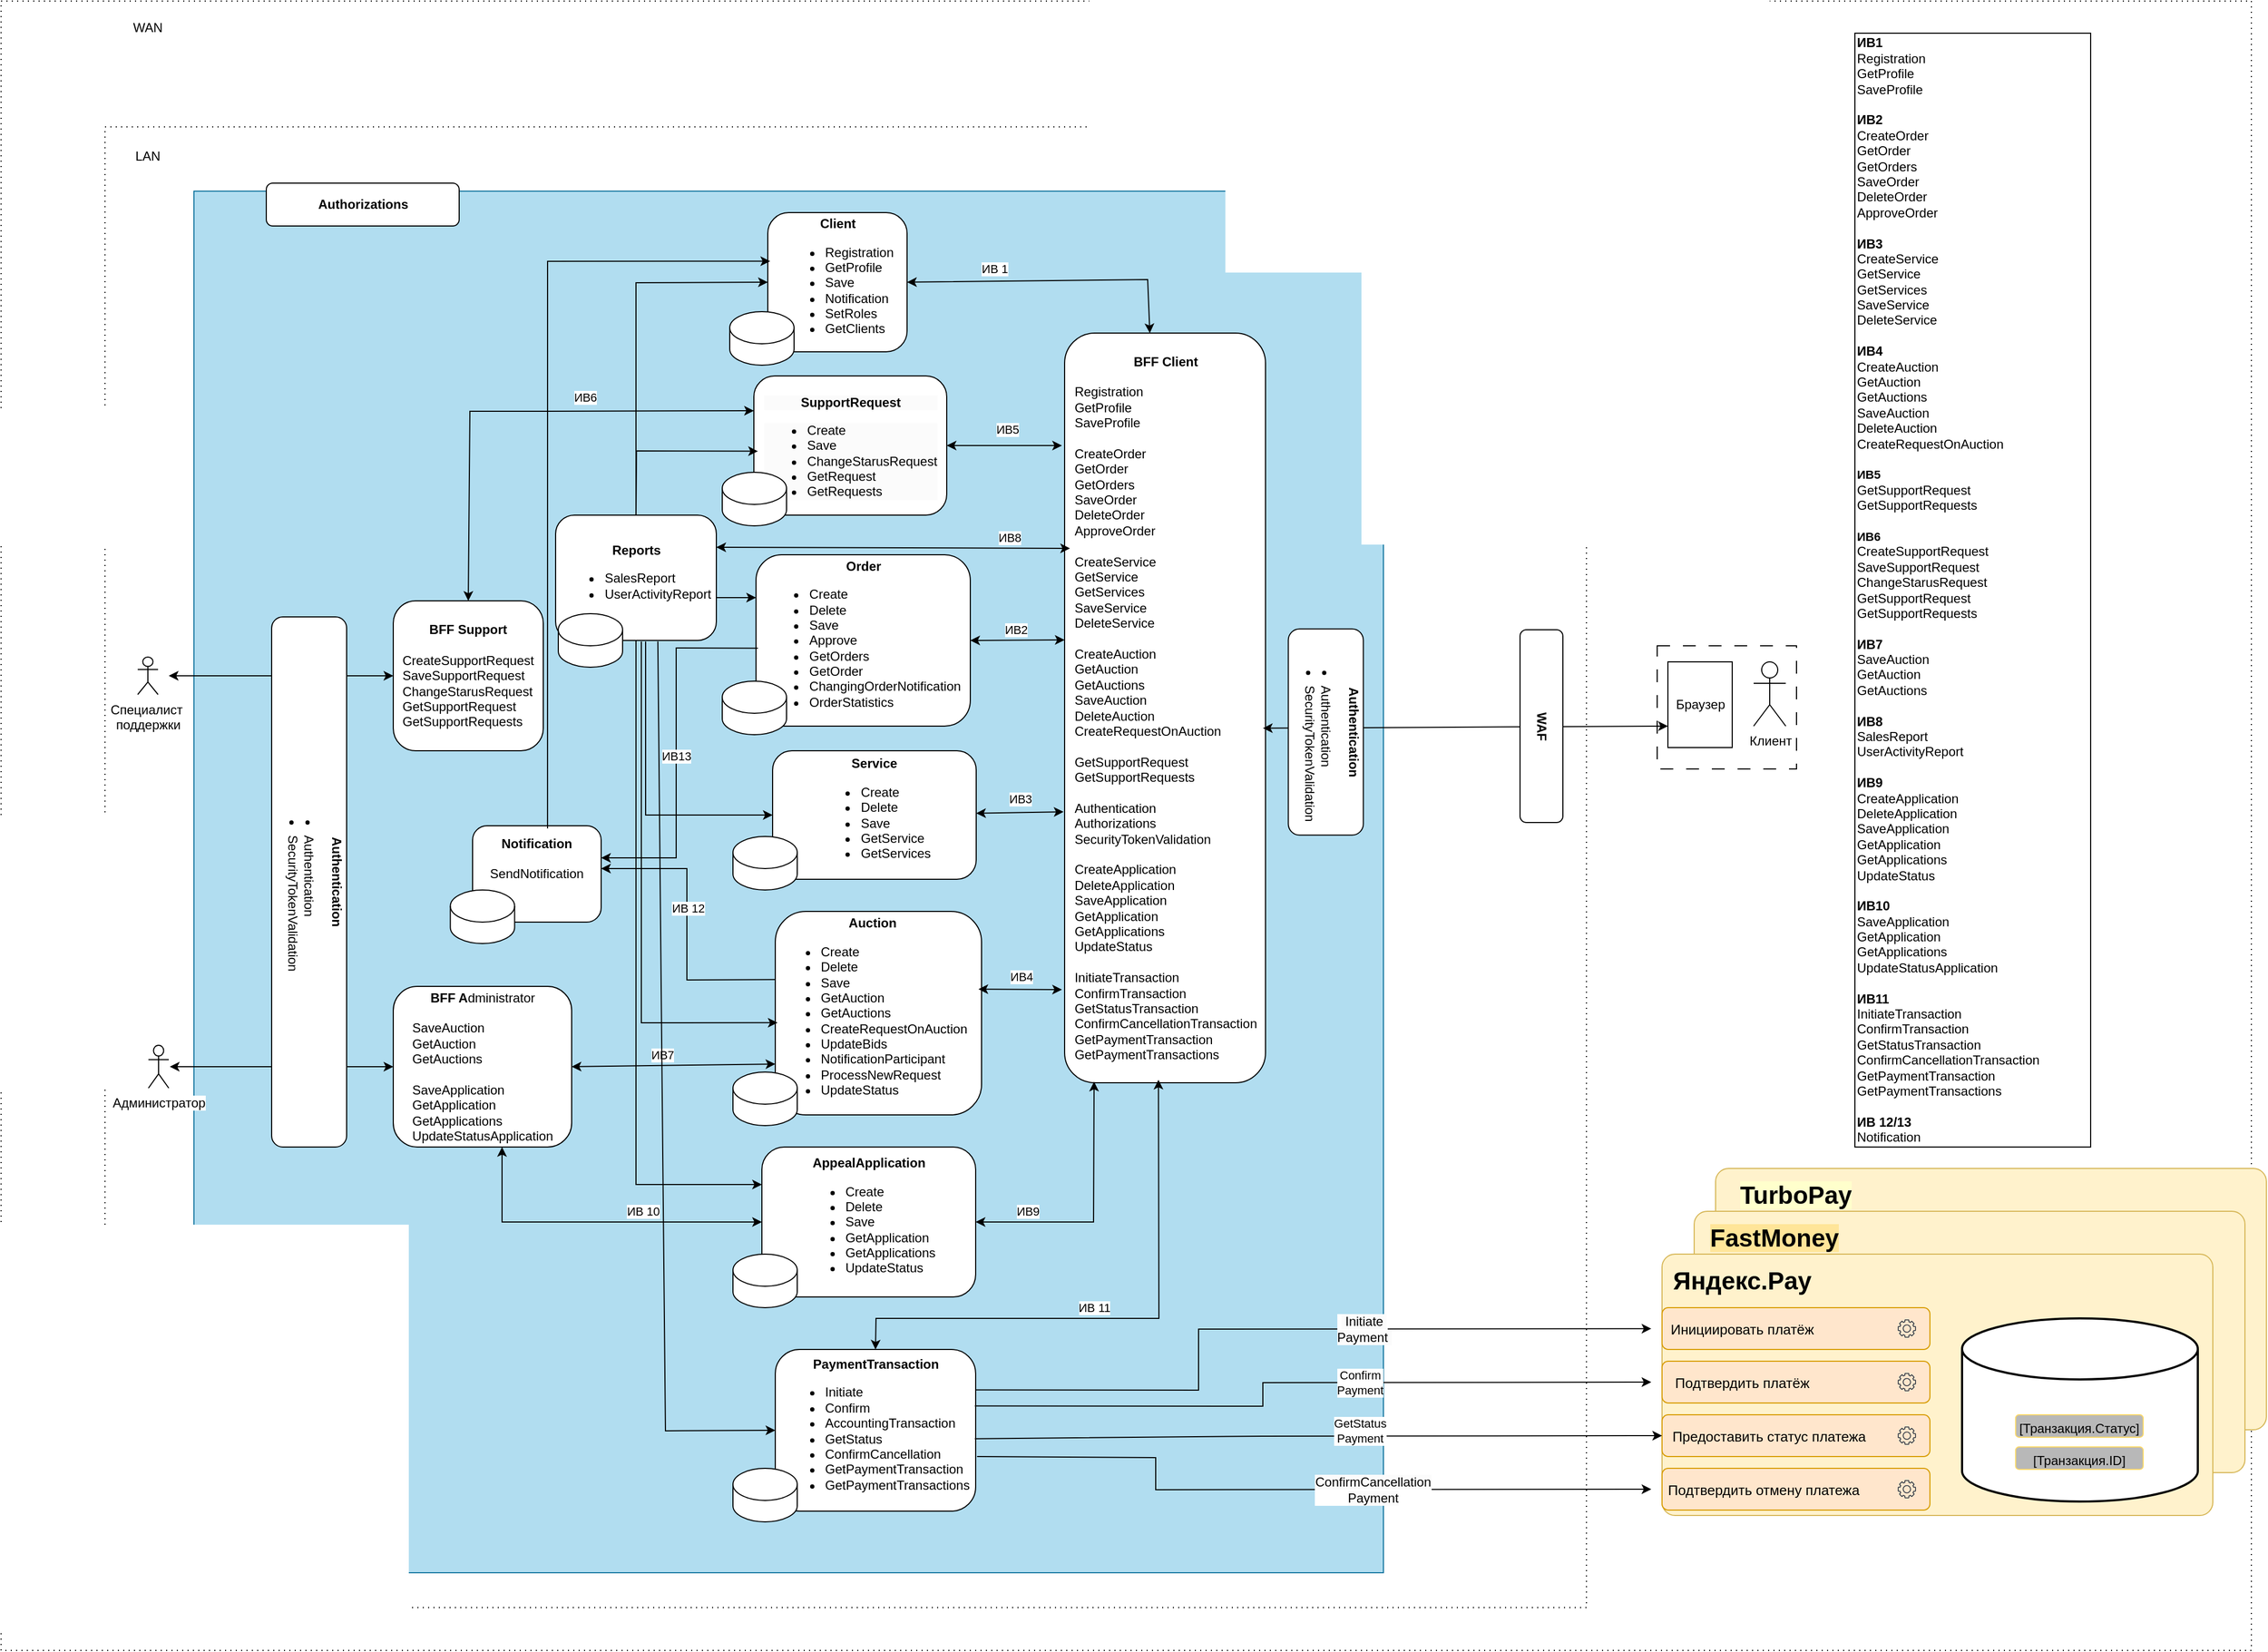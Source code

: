 <mxfile version="24.7.5">
  <diagram name="Страница — 1" id="OxOCBZZh-tYeO1LRG4tj">
    <mxGraphModel dx="548" dy="1527" grid="1" gridSize="10" guides="1" tooltips="1" connect="1" arrows="1" fold="1" page="1" pageScale="1" pageWidth="827" pageHeight="1169" math="0" shadow="0">
      <root>
        <mxCell id="0" />
        <mxCell id="1" parent="0" />
        <mxCell id="Bt5aDinGUWlxkMjQN304-140" value="" style="rounded=0;whiteSpace=wrap;html=1;dashed=1;dashPattern=1 4;" vertex="1" parent="1">
          <mxGeometry x="160" y="-440" width="2100" height="1540" as="geometry" />
        </mxCell>
        <mxCell id="Bt5aDinGUWlxkMjQN304-135" value="" style="whiteSpace=wrap;html=1;aspect=fixed;dashed=1;dashPattern=1 4;align=left;" vertex="1" parent="1">
          <mxGeometry x="257" y="-322.5" width="1382.5" height="1382.5" as="geometry" />
        </mxCell>
        <mxCell id="Bt5aDinGUWlxkMjQN304-89" value="" style="rounded=0;whiteSpace=wrap;html=1;fillColor=#b1ddf0;strokeColor=#10739e;" vertex="1" parent="1">
          <mxGeometry x="340" y="-262.5" width="1110" height="1290" as="geometry" />
        </mxCell>
        <mxCell id="Bt5aDinGUWlxkMjQN304-127" value="" style="group" vertex="1" connectable="0" parent="1">
          <mxGeometry x="1740" y="690" width="534" height="244" as="geometry" />
        </mxCell>
        <mxCell id="Bt5aDinGUWlxkMjQN304-130" value="" style="group" vertex="1" connectable="0" parent="Bt5aDinGUWlxkMjQN304-127">
          <mxGeometry x="20" y="-40" width="514" height="244" as="geometry" />
        </mxCell>
        <mxCell id="Bt5aDinGUWlxkMjQN304-131" value="" style="rounded=1;whiteSpace=wrap;html=1;arcSize=5;fillColor=#fff2cc;strokeColor=#d6b656;" vertex="1" parent="Bt5aDinGUWlxkMjQN304-130">
          <mxGeometry width="514" height="244" as="geometry" />
        </mxCell>
        <mxCell id="Bt5aDinGUWlxkMjQN304-132" value="&lt;span style=&quot;background-color: rgb(255, 255, 204);&quot;&gt;TurboPay&lt;/span&gt;" style="text;html=1;align=center;verticalAlign=middle;whiteSpace=wrap;rounded=1;shadow=0;fontSize=23;fontStyle=1" vertex="1" parent="Bt5aDinGUWlxkMjQN304-130">
          <mxGeometry width="150" height="49" as="geometry" />
        </mxCell>
        <mxCell id="Bt5aDinGUWlxkMjQN304-128" value="" style="rounded=1;whiteSpace=wrap;html=1;arcSize=5;fillColor=#fff2cc;strokeColor=#d6b656;" vertex="1" parent="Bt5aDinGUWlxkMjQN304-127">
          <mxGeometry width="514" height="244" as="geometry" />
        </mxCell>
        <mxCell id="Bt5aDinGUWlxkMjQN304-129" value="&lt;span style=&quot;background-color: rgb(255, 229, 153);&quot;&gt;FastMoney&lt;/span&gt;" style="text;html=1;align=center;verticalAlign=middle;whiteSpace=wrap;rounded=1;shadow=0;fontSize=23;fontStyle=1" vertex="1" parent="Bt5aDinGUWlxkMjQN304-127">
          <mxGeometry width="150" height="49" as="geometry" />
        </mxCell>
        <mxCell id="Bt5aDinGUWlxkMjQN304-37" value="" style="rounded=0;whiteSpace=wrap;html=1;dashed=1;dashPattern=12 12;" vertex="1" parent="1">
          <mxGeometry x="1705.5" y="162" width="130" height="115" as="geometry" />
        </mxCell>
        <mxCell id="Bt5aDinGUWlxkMjQN304-1" value="&lt;span style=&quot;background-color: rgb(255, 255, 255);&quot;&gt;Специалист&amp;nbsp;&lt;/span&gt;&lt;div&gt;&lt;span style=&quot;background-color: rgb(255, 255, 255);&quot;&gt;поддержки&lt;/span&gt;&lt;/div&gt;" style="shape=umlActor;verticalLabelPosition=bottom;verticalAlign=top;html=1;outlineConnect=0;" vertex="1" parent="1">
          <mxGeometry x="287.5" y="172.5" width="19" height="35" as="geometry" />
        </mxCell>
        <mxCell id="Bt5aDinGUWlxkMjQN304-4" value="" style="endArrow=classic;startArrow=classic;html=1;rounded=0;exitX=0;exitY=0.5;exitDx=0;exitDy=0;entryX=0;entryY=0.25;entryDx=0;entryDy=0;" edge="1" parent="1" source="Bt5aDinGUWlxkMjQN304-60" target="Bt5aDinGUWlxkMjQN304-16">
          <mxGeometry width="50" height="50" relative="1" as="geometry">
            <mxPoint x="610.16" y="-49" as="sourcePoint" />
            <mxPoint x="669.5" y="-15" as="targetPoint" />
            <Array as="points">
              <mxPoint x="597.5" y="-57" />
              <mxPoint x="642.5" y="-57" />
            </Array>
          </mxGeometry>
        </mxCell>
        <mxCell id="Bt5aDinGUWlxkMjQN304-59" value="ИВ6" style="edgeLabel;html=1;align=center;verticalAlign=middle;resizable=0;points=[];" vertex="1" connectable="0" parent="Bt5aDinGUWlxkMjQN304-4">
          <mxGeometry x="0.026" y="6" relative="1" as="geometry">
            <mxPoint x="58" y="-7" as="offset" />
          </mxGeometry>
        </mxCell>
        <mxCell id="Bt5aDinGUWlxkMjQN304-10" value="&lt;span style=&quot;background-color: rgb(255, 255, 255);&quot;&gt;Администратор&lt;/span&gt;" style="shape=umlActor;verticalLabelPosition=bottom;verticalAlign=top;html=1;outlineConnect=0;" vertex="1" parent="1">
          <mxGeometry x="297.5" y="535" width="19" height="40" as="geometry" />
        </mxCell>
        <mxCell id="Bt5aDinGUWlxkMjQN304-16" value="&lt;br&gt;&lt;div style=&quot;forced-color-adjust: none; color: rgb(0, 0, 0); font-family: Helvetica; font-size: 12px; font-style: normal; font-variant-ligatures: normal; font-variant-caps: normal; font-weight: 400; letter-spacing: normal; orphans: 2; text-indent: 0px; text-transform: none; widows: 2; word-spacing: 0px; -webkit-text-stroke-width: 0px; white-space: normal; background-color: rgb(251, 251, 251); text-decoration-thickness: initial; text-decoration-style: initial; text-decoration-color: initial; text-align: center;&quot;&gt;&lt;span style=&quot;forced-color-adjust: none; background-color: initial;&quot;&gt;&lt;b style=&quot;forced-color-adjust: none;&quot;&gt;SupportRequest&lt;/b&gt;&lt;/span&gt;&lt;/div&gt;&lt;div style=&quot;forced-color-adjust: none; font-family: Helvetica; font-size: 12px; font-variant-ligatures: normal; font-variant-caps: normal; letter-spacing: normal; orphans: 2; text-align: left; text-indent: 0px; text-transform: none; widows: 2; word-spacing: 0px; -webkit-text-stroke-width: 0px; white-space: normal; background-color: rgb(251, 251, 251); text-decoration-thickness: initial; text-decoration-style: initial; text-decoration-color: initial;&quot;&gt;&lt;div style=&quot;forced-color-adjust: none;&quot;&gt;&lt;ul style=&quot;forced-color-adjust: none;&quot;&gt;&lt;li style=&quot;forced-color-adjust: none;&quot;&gt;Create&lt;/li&gt;&lt;li style=&quot;forced-color-adjust: none;&quot;&gt;Save&lt;/li&gt;&lt;li style=&quot;forced-color-adjust: none;&quot;&gt;ChangeStarusRequest&lt;/li&gt;&lt;li style=&quot;forced-color-adjust: none;&quot;&gt;GetRequest&lt;/li&gt;&lt;li style=&quot;forced-color-adjust: none;&quot;&gt;GetRequests&lt;/li&gt;&lt;/ul&gt;&lt;/div&gt;&lt;/div&gt;" style="rounded=1;whiteSpace=wrap;html=1;" vertex="1" parent="1">
          <mxGeometry x="862.5" y="-90" width="180" height="130" as="geometry" />
        </mxCell>
        <mxCell id="Bt5aDinGUWlxkMjQN304-19" value="&lt;div style=&quot;text-align: center;&quot;&gt;&lt;b&gt;Auction&lt;/b&gt;&lt;/div&gt;&lt;div style=&quot;&quot;&gt;&lt;ul&gt;&lt;li style=&quot;&quot;&gt;Create&lt;/li&gt;&lt;li style=&quot;&quot;&gt;Delete&lt;/li&gt;&lt;li&gt;Save&lt;/li&gt;&lt;li&gt;GetAuction&lt;/li&gt;&lt;li&gt;GetAuctions&lt;/li&gt;&lt;li&gt;&lt;span style=&quot;white-space-collapse: preserve;&quot;&gt;CreateRequestOnAuction&lt;/span&gt;&lt;br&gt;&lt;/li&gt;&lt;li&gt;UpdateBids&lt;/li&gt;&lt;li&gt;NotificationP&lt;span style=&quot;white-space-collapse: preserve;&quot; data-src-align=&quot;0:8&quot; class=&quot;EzKURWReUAB5oZgtQNkl&quot;&gt;articipant&lt;/span&gt;&lt;/li&gt;&lt;li&gt;ProcessNewRequest&lt;br&gt;&lt;/li&gt;&lt;li&gt;UpdateStatus&lt;/li&gt;&lt;/ul&gt;&lt;/div&gt;" style="rounded=1;whiteSpace=wrap;html=1;align=left;" vertex="1" parent="1">
          <mxGeometry x="882.5" y="410" width="192.5" height="190" as="geometry" />
        </mxCell>
        <mxCell id="Bt5aDinGUWlxkMjQN304-21" value="&lt;div style=&quot;&quot;&gt;&lt;b style=&quot;background-color: initial;&quot;&gt;Order&lt;/b&gt;&lt;/div&gt;&lt;span style=&quot;background-color: initial;&quot;&gt;&lt;div style=&quot;text-align: left;&quot;&gt;&lt;ul&gt;&lt;li&gt;&lt;span style=&quot;background-color: initial;&quot;&gt;Create&lt;/span&gt;&lt;/li&gt;&lt;li&gt;&lt;span style=&quot;background-color: initial;&quot;&gt;Delete&lt;/span&gt;&lt;/li&gt;&lt;li&gt;Save&lt;/li&gt;&lt;li&gt;&lt;span style=&quot;background-color: initial;&quot;&gt;Approve&lt;/span&gt;&lt;/li&gt;&lt;li&gt;&lt;span style=&quot;background-color: initial;&quot;&gt;GetOrders&lt;/span&gt;&lt;/li&gt;&lt;li&gt;&lt;span style=&quot;background-color: initial;&quot;&gt;GetOrder&lt;/span&gt;&lt;/li&gt;&lt;li&gt;&lt;span style=&quot;background-color: initial;&quot;&gt;ChangingOrderNotification&lt;/span&gt;&lt;/li&gt;&lt;li&gt;&lt;span style=&quot;background-color: initial;&quot;&gt;OrderStatistics&lt;/span&gt;&lt;/li&gt;&lt;/ul&gt;&lt;/div&gt;&lt;/span&gt;" style="rounded=1;whiteSpace=wrap;html=1;" vertex="1" parent="1">
          <mxGeometry x="864.5" y="77" width="200" height="160" as="geometry" />
        </mxCell>
        <mxCell id="Bt5aDinGUWlxkMjQN304-23" value="&lt;b&gt;Service&lt;/b&gt;&lt;br&gt;&lt;div&gt;&lt;div style=&quot;text-align: left;&quot;&gt;&lt;ul&gt;&lt;li&gt;&lt;span style=&quot;background-color: initial;&quot;&gt;Create&lt;/span&gt;&lt;/li&gt;&lt;li&gt;&lt;span style=&quot;background-color: initial;&quot;&gt;Delete&lt;/span&gt;&lt;/li&gt;&lt;li&gt;&lt;span style=&quot;background-color: initial;&quot;&gt;Save&lt;/span&gt;&lt;/li&gt;&lt;li&gt;&lt;span style=&quot;background-color: initial;&quot;&gt;GetService&lt;/span&gt;&lt;/li&gt;&lt;li&gt;&lt;span style=&quot;background-color: initial;&quot;&gt;GetServices&lt;/span&gt;&lt;/li&gt;&lt;/ul&gt;&lt;/div&gt;&lt;/div&gt;" style="rounded=1;whiteSpace=wrap;html=1;" vertex="1" parent="1">
          <mxGeometry x="880" y="260" width="190" height="120" as="geometry" />
        </mxCell>
        <mxCell id="Bt5aDinGUWlxkMjQN304-25" value="&lt;span style=&quot;white-space-collapse: preserve;&quot; data-src-align=&quot;0:14&quot; class=&quot;EzKURWReUAB5oZgtQNkl&quot;&gt;&lt;b&gt;Reports&lt;/b&gt;&lt;/span&gt;&lt;div&gt;&lt;ul&gt;&lt;li style=&quot;text-align: left;&quot;&gt;&lt;span style=&quot;white-space-collapse: preserve;&quot; data-src-align=&quot;23:8&quot; class=&quot;EzKURWReUAB5oZgtQNkl&quot;&gt;SalesR&lt;/span&gt;&lt;span style=&quot;white-space-collapse: preserve;&quot; data-src-align=&quot;14:5&quot; class=&quot;EzKURWReUAB5oZgtQNkl&quot;&gt;eport&lt;/span&gt;&lt;/li&gt;&lt;li style=&quot;text-align: left;&quot;&gt;&lt;span style=&quot;white-space-collapse: preserve;&quot; data-src-align=&quot;14:5&quot; class=&quot;EzKURWReUAB5oZgtQNkl&quot;&gt;UserActivityReport&lt;/span&gt;&lt;/li&gt;&lt;/ul&gt;&lt;/div&gt;" style="rounded=1;whiteSpace=wrap;html=1;" vertex="1" parent="1">
          <mxGeometry x="677.5" y="40" width="150" height="117" as="geometry" />
        </mxCell>
        <mxCell id="Bt5aDinGUWlxkMjQN304-26" value="&lt;b&gt;Client&lt;/b&gt;&lt;br&gt;&lt;div&gt;&lt;div style=&quot;text-align: left;&quot;&gt;&lt;ul&gt;&lt;li&gt;&lt;span style=&quot;background-color: initial;&quot;&gt;Registration&lt;/span&gt;&lt;/li&gt;&lt;li&gt;&lt;span style=&quot;background-color: initial;&quot;&gt;GetProfile&lt;/span&gt;&lt;/li&gt;&lt;li&gt;&lt;span style=&quot;background-color: initial;&quot;&gt;Save&lt;/span&gt;&lt;/li&gt;&lt;li&gt;&lt;span style=&quot;background-color: initial;&quot;&gt;Notification&lt;/span&gt;&lt;/li&gt;&lt;li&gt;&lt;span style=&quot;background-color: initial;&quot;&gt;SetRoles&lt;/span&gt;&lt;/li&gt;&lt;li&gt;GetClients&lt;/li&gt;&lt;/ul&gt;&lt;/div&gt;&lt;/div&gt;" style="rounded=1;whiteSpace=wrap;html=1;" vertex="1" parent="1">
          <mxGeometry x="875.5" y="-242.5" width="130" height="130" as="geometry" />
        </mxCell>
        <mxCell id="Bt5aDinGUWlxkMjQN304-28" value="&lt;span style=&quot;white-space-collapse: preserve;&quot; data-src-align=&quot;0:6&quot; class=&quot;EzKURWReUAB5oZgtQNkl&quot;&gt;&lt;b&gt;AppealApplication&lt;/b&gt;&lt;/span&gt;&lt;div style=&quot;&quot;&gt;&lt;ul&gt;&lt;li style=&quot;text-align: left;&quot;&gt;&lt;span style=&quot;white-space-collapse: preserve;&quot; data-src-align=&quot;0:6&quot; class=&quot;EzKURWReUAB5oZgtQNkl&quot;&gt;Create&lt;/span&gt;&lt;/li&gt;&lt;li style=&quot;text-align: left;&quot;&gt;&lt;span style=&quot;white-space-collapse: preserve;&quot; data-src-align=&quot;0:6&quot; class=&quot;EzKURWReUAB5oZgtQNkl&quot;&gt;Delete&lt;/span&gt;&lt;/li&gt;&lt;li style=&quot;text-align: left;&quot;&gt;&lt;span style=&quot;white-space-collapse: preserve;&quot; data-src-align=&quot;0:6&quot; class=&quot;EzKURWReUAB5oZgtQNkl&quot;&gt;Save&lt;/span&gt;&lt;/li&gt;&lt;li style=&quot;text-align: left;&quot;&gt;GetApplication&lt;/li&gt;&lt;li style=&quot;text-align: left;&quot;&gt;GetApplications&lt;/li&gt;&lt;li style=&quot;text-align: left;&quot;&gt;&lt;span style=&quot;white-space-collapse: preserve;&quot; data-src-align=&quot;0:6&quot; class=&quot;EzKURWReUAB5oZgtQNkl&quot;&gt;UpdateStatus&lt;/span&gt;&lt;/li&gt;&lt;/ul&gt;&lt;/div&gt;" style="rounded=1;whiteSpace=wrap;html=1;" vertex="1" parent="1">
          <mxGeometry x="870" y="630" width="199.5" height="140" as="geometry" />
        </mxCell>
        <mxCell id="Bt5aDinGUWlxkMjQN304-29" value="&lt;b&gt;&lt;span style=&quot;white-space-collapse: preserve;&quot; data-src-align=&quot;0:9&quot; class=&quot;EzKURWReUAB5oZgtQNkl&quot;&gt;PaymentT&lt;/span&gt;&lt;span style=&quot;white-space-collapse: preserve;&quot; data-src-align=&quot;10:8&quot; class=&quot;EzKURWReUAB5oZgtQNkl&quot;&gt;ransaction&lt;/span&gt;&lt;/b&gt;&lt;div style=&quot;text-align: left;&quot;&gt;&lt;ul&gt;&lt;li&gt;&lt;span style=&quot;white-space-collapse: preserve;&quot; data-src-align=&quot;10:8&quot; class=&quot;EzKURWReUAB5oZgtQNkl&quot;&gt;Initiate&lt;/span&gt;&lt;/li&gt;&lt;li&gt;&lt;span style=&quot;white-space-collapse: preserve;&quot; data-src-align=&quot;10:8&quot; class=&quot;EzKURWReUAB5oZgtQNkl&quot;&gt;Confirm&lt;/span&gt;&lt;/li&gt;&lt;li&gt;&lt;span style=&quot;white-space-collapse: preserve;&quot; data-src-align=&quot;10:8&quot; class=&quot;EzKURWReUAB5oZgtQNkl&quot;&gt;&lt;span data-src-align=&quot;0:4&quot; class=&quot;EzKURWReUAB5oZgtQNkl&quot;&gt;AccountingTransaction&lt;/span&gt;&lt;/span&gt;&lt;/li&gt;&lt;li&gt;&lt;span style=&quot;white-space-collapse: preserve;&quot;&gt;GetStatus&lt;/span&gt;&lt;/li&gt;&lt;li&gt;&lt;span style=&quot;white-space-collapse: preserve;&quot; data-src-align=&quot;10:8&quot; class=&quot;EzKURWReUAB5oZgtQNkl&quot;&gt;&lt;span data-src-align=&quot;0:12&quot; class=&quot;EzKURWReUAB5oZgtQNkl&quot;&gt;&lt;span data-src-align=&quot;0:12&quot; class=&quot;EzKURWReUAB5oZgtQNkl&quot;&gt;ConfirmC&lt;/span&gt;&lt;span data-src-align=&quot;13:6&quot; class=&quot;EzKURWReUAB5oZgtQNkl&quot;&gt;ancellation&lt;/span&gt;&lt;/span&gt;&lt;/span&gt;&lt;/li&gt;&lt;li&gt;&lt;span style=&quot;white-space-collapse: preserve;&quot; data-src-align=&quot;10:8&quot; class=&quot;EzKURWReUAB5oZgtQNkl&quot;&gt;&lt;span data-src-align=&quot;0:12&quot; class=&quot;EzKURWReUAB5oZgtQNkl&quot;&gt;GetPaymentTransaction&lt;/span&gt;&lt;/span&gt;&lt;/li&gt;&lt;li&gt;&lt;span style=&quot;white-space-collapse: preserve;&quot; data-src-align=&quot;10:8&quot; class=&quot;EzKURWReUAB5oZgtQNkl&quot;&gt;GetPaymentTransactions&lt;/span&gt;&lt;/li&gt;&lt;/ul&gt;&lt;/div&gt;" style="rounded=1;whiteSpace=wrap;html=1;" vertex="1" parent="1">
          <mxGeometry x="882.5" y="819" width="187" height="151" as="geometry" />
        </mxCell>
        <mxCell id="Bt5aDinGUWlxkMjQN304-30" value="Клиент" style="shape=umlActor;verticalLabelPosition=bottom;verticalAlign=top;html=1;outlineConnect=0;" vertex="1" parent="1">
          <mxGeometry x="1795.5" y="177" width="30" height="60" as="geometry" />
        </mxCell>
        <mxCell id="Bt5aDinGUWlxkMjQN304-34" value="&lt;span style=&quot;white-space-collapse: preserve;&quot; data-src-align=&quot;0:11&quot; class=&quot;EzKURWReUAB5oZgtQNkl&quot;&gt;&lt;b&gt;Authorizations&lt;/b&gt;&lt;/span&gt;" style="rounded=1;whiteSpace=wrap;html=1;" vertex="1" parent="1">
          <mxGeometry x="407.5" y="-270" width="180" height="40" as="geometry" />
        </mxCell>
        <mxCell id="Bt5aDinGUWlxkMjQN304-35" value="&lt;div style=&quot;&quot;&gt;&lt;span style=&quot;background-color: initial;&quot;&gt;&lt;b&gt;BFF Client&lt;/b&gt;&lt;/span&gt;&lt;/div&gt;&lt;div style=&quot;&quot;&gt;&lt;b&gt;&lt;br&gt;&lt;/b&gt;&lt;div style=&quot;text-align: left;&quot;&gt;&lt;span style=&quot;background-color: initial;&quot;&gt;Registration&lt;/span&gt;&lt;/div&gt;&lt;div style=&quot;text-align: left;&quot;&gt;&lt;span style=&quot;background-color: initial;&quot;&gt;GetProfile&lt;/span&gt;&lt;/div&gt;&lt;div style=&quot;text-align: left;&quot;&gt;&lt;span style=&quot;background-color: initial;&quot;&gt;SaveProfile&lt;/span&gt;&lt;/div&gt;&lt;div style=&quot;text-align: left;&quot;&gt;&lt;span style=&quot;background-color: initial;&quot;&gt;&lt;br&gt;&lt;/span&gt;&lt;/div&gt;&lt;div style=&quot;text-align: left;&quot;&gt;CreateOrder&lt;/div&gt;&lt;div style=&quot;text-align: left;&quot;&gt;GetOrder&lt;/div&gt;&lt;div style=&quot;text-align: left;&quot;&gt;GetOrders&lt;/div&gt;&lt;div style=&quot;text-align: left;&quot;&gt;SaveOrder&lt;/div&gt;&lt;div style=&quot;text-align: left;&quot;&gt;DeleteOrder&lt;/div&gt;&lt;div style=&quot;text-align: left;&quot;&gt;ApproveOrder&lt;/div&gt;&lt;div style=&quot;text-align: left;&quot;&gt;&lt;br&gt;&lt;/div&gt;&lt;div style=&quot;text-align: left;&quot;&gt;CreateService&lt;/div&gt;&lt;div style=&quot;text-align: left;&quot;&gt;GetService&lt;/div&gt;&lt;div style=&quot;text-align: left;&quot;&gt;GetServices&lt;/div&gt;&lt;div style=&quot;text-align: left;&quot;&gt;SaveService&lt;/div&gt;&lt;div style=&quot;text-align: left;&quot;&gt;DeleteService&lt;/div&gt;&lt;div style=&quot;text-align: left;&quot;&gt;&lt;br&gt;&lt;/div&gt;&lt;div style=&quot;text-align: left;&quot;&gt;CreateAuction&lt;/div&gt;&lt;span style=&quot;background-color: initial;&quot;&gt;&lt;div style=&quot;text-align: left;&quot;&gt;&lt;span style=&quot;background-color: initial;&quot;&gt;GetAuction&lt;/span&gt;&lt;/div&gt;&lt;/span&gt;&lt;span style=&quot;background-color: initial;&quot;&gt;&lt;div style=&quot;text-align: left;&quot;&gt;&lt;span style=&quot;background-color: initial;&quot;&gt;GetAuctions&lt;/span&gt;&lt;/div&gt;&lt;div style=&quot;text-align: left;&quot;&gt;&lt;span style=&quot;background-color: initial;&quot;&gt;SaveAuction&lt;/span&gt;&lt;/div&gt;&lt;div style=&quot;text-align: left;&quot;&gt;&lt;span style=&quot;background-color: initial;&quot;&gt;DeleteAuction&lt;/span&gt;&lt;/div&gt;&lt;/span&gt;&lt;div style=&quot;text-align: left;&quot;&gt;&lt;span style=&quot;white-space-collapse: preserve; background-color: initial;&quot;&gt;CreateRequestOnAuction&lt;/span&gt;&lt;br&gt;&lt;/div&gt;&lt;div style=&quot;text-align: left;&quot;&gt;&lt;span style=&quot;white-space-collapse: preserve; background-color: initial;&quot;&gt;&lt;br&gt;&lt;/span&gt;&lt;/div&gt;&lt;div style=&quot;&quot;&gt;&lt;div style=&quot;text-align: left;&quot;&gt;&lt;span style=&quot;background-color: initial;&quot;&gt;GetSupportRequest&lt;/span&gt;&lt;/div&gt;&lt;span style=&quot;background-color: initial;&quot;&gt;&lt;div style=&quot;text-align: left;&quot;&gt;&lt;span style=&quot;background-color: initial;&quot;&gt;GetSupportRequests&lt;/span&gt;&lt;/div&gt;&lt;div style=&quot;text-align: left;&quot;&gt;&lt;br&gt;&lt;/div&gt;&lt;/span&gt;&lt;/div&gt;&lt;/div&gt;&lt;div style=&quot;text-align: left;&quot;&gt;&lt;span style=&quot;background-color: initial; white-space-collapse: preserve;&quot;&gt;Authentication&lt;/span&gt;&lt;/div&gt;&lt;div style=&quot;text-align: left;&quot;&gt;&lt;span style=&quot;text-align: center; white-space-collapse: preserve;&quot;&gt;Authorizations&lt;/span&gt;&lt;span style=&quot;white-space-collapse: preserve;&quot;&gt;&lt;br&gt;&lt;/span&gt;&lt;span style=&quot;background-color: initial; white-space-collapse: preserve;&quot; data-src-align=&quot;17:12&quot; class=&quot;EzKURWReUAB5oZgtQNkl&quot;&gt;Security&lt;/span&gt;&lt;span style=&quot;background-color: initial; white-space-collapse: preserve;&quot;&gt;T&lt;/span&gt;&lt;span style=&quot;background-color: initial; white-space-collapse: preserve;&quot; data-src-align=&quot;10:6&quot; class=&quot;EzKURWReUAB5oZgtQNkl&quot;&gt;oken&lt;/span&gt;&lt;span style=&quot;background-color: initial; white-space-collapse: preserve;&quot;&gt;Validation&lt;/span&gt;&lt;br&gt;&lt;/div&gt;&lt;div style=&quot;text-align: left;&quot;&gt;&lt;br&gt;&lt;/div&gt;&lt;div style=&quot;text-align: left;&quot;&gt;&lt;div&gt;&lt;span style=&quot;background-color: initial; white-space-collapse: preserve;&quot;&gt;Create&lt;/span&gt;Application&lt;br&gt;&lt;span style=&quot;background-color: initial; white-space-collapse: preserve;&quot;&gt;Delete&lt;/span&gt;Application&lt;br&gt;&lt;span style=&quot;background-color: initial; white-space-collapse: preserve;&quot;&gt;Save&lt;/span&gt;Application&lt;br&gt;&lt;span style=&quot;background-color: initial;&quot;&gt;GetApplication&lt;/span&gt;&lt;br&gt;&lt;span style=&quot;background-color: initial;&quot;&gt;GetApplications&lt;/span&gt;&lt;br&gt;&lt;span style=&quot;background-color: initial; white-space-collapse: preserve;&quot;&gt;UpdateStatus&lt;/span&gt;&lt;/div&gt;&lt;div&gt;&lt;span style=&quot;text-align: center; background-color: initial;&quot;&gt;&lt;div style=&quot;white-space-collapse: preserve; text-align: left;&quot;&gt;&lt;br&gt;&lt;/div&gt;&lt;div style=&quot;text-align: left;&quot;&gt;&lt;span style=&quot;white-space-collapse: preserve; background-color: initial;&quot;&gt;Initiate&lt;/span&gt;&lt;span style=&quot;white-space-collapse: preserve;&quot;&gt;Transaction&lt;/span&gt;&lt;br&gt;&lt;span style=&quot;white-space-collapse: preserve; background-color: initial;&quot;&gt;Confirm&lt;/span&gt;&lt;span style=&quot;white-space-collapse: preserve;&quot;&gt;Transaction&lt;/span&gt;&lt;br&gt;&lt;span style=&quot;white-space-collapse: preserve; background-color: initial;&quot;&gt;GetStatus&lt;/span&gt;&lt;span style=&quot;white-space-collapse: preserve;&quot;&gt;Transaction&lt;/span&gt;&lt;br&gt;&lt;span style=&quot;white-space-collapse: preserve; background-color: initial;&quot; data-src-align=&quot;0:12&quot; class=&quot;EzKURWReUAB5oZgtQNkl&quot;&gt;ConfirmC&lt;/span&gt;&lt;span style=&quot;white-space-collapse: preserve; background-color: initial;&quot; data-src-align=&quot;13:6&quot; class=&quot;EzKURWReUAB5oZgtQNkl&quot;&gt;ancellation&lt;/span&gt;&lt;span style=&quot;white-space-collapse: preserve;&quot;&gt;Transaction&lt;/span&gt;&lt;br&gt;&lt;span style=&quot;white-space-collapse: preserve; background-color: initial;&quot;&gt;GetPaymentTransaction&lt;/span&gt;&lt;br&gt;&lt;span style=&quot;white-space-collapse: preserve; background-color: initial;&quot;&gt;GetPaymentTransactions&lt;/span&gt;&lt;/div&gt;&lt;/span&gt;&lt;/div&gt;&lt;/div&gt;" style="rounded=1;whiteSpace=wrap;html=1;" vertex="1" parent="1">
          <mxGeometry x="1152.5" y="-130" width="187.5" height="700" as="geometry" />
        </mxCell>
        <mxCell id="Bt5aDinGUWlxkMjQN304-36" value="Браузер" style="rounded=0;whiteSpace=wrap;html=1;" vertex="1" parent="1">
          <mxGeometry x="1715.5" y="177" width="60" height="80" as="geometry" />
        </mxCell>
        <mxCell id="Bt5aDinGUWlxkMjQN304-38" value="" style="endArrow=classic;startArrow=classic;html=1;rounded=0;entryX=1;entryY=0.5;entryDx=0;entryDy=0;" edge="1" parent="1" source="Bt5aDinGUWlxkMjQN304-35" target="Bt5aDinGUWlxkMjQN304-26">
          <mxGeometry width="50" height="50" relative="1" as="geometry">
            <mxPoint x="1212.5" y="-90" as="sourcePoint" />
            <mxPoint x="1022.5" y="10" as="targetPoint" />
            <Array as="points">
              <mxPoint x="1230" y="-180" />
            </Array>
          </mxGeometry>
        </mxCell>
        <mxCell id="Bt5aDinGUWlxkMjQN304-74" value="ИВ 1" style="edgeLabel;html=1;align=center;verticalAlign=middle;resizable=0;points=[];" vertex="1" connectable="0" parent="Bt5aDinGUWlxkMjQN304-38">
          <mxGeometry x="0.464" y="-1" relative="1" as="geometry">
            <mxPoint x="8" y="-11" as="offset" />
          </mxGeometry>
        </mxCell>
        <mxCell id="Bt5aDinGUWlxkMjQN304-39" value="&lt;div style=&quot;&quot;&gt;&lt;b&gt;ИВ1&lt;/b&gt;&lt;/div&gt;&lt;div style=&quot;&quot;&gt;&lt;span style=&quot;background-color: initial;&quot;&gt;Registration&lt;/span&gt;&lt;/div&gt;&lt;span style=&quot;background-color: initial;&quot;&gt;&lt;div style=&quot;&quot;&gt;&lt;span style=&quot;background-color: initial;&quot;&gt;GetProfile&lt;/span&gt;&lt;/div&gt;&lt;div style=&quot;&quot;&gt;SaveProfile&lt;/div&gt;&lt;div style=&quot;&quot;&gt;&lt;br&gt;&lt;/div&gt;&lt;div style=&quot;&quot;&gt;&lt;b&gt;ИВ2&lt;/b&gt;&lt;/div&gt;&lt;div style=&quot;&quot;&gt;&lt;div&gt;CreateOrder&lt;/div&gt;&lt;div&gt;GetOrder&lt;/div&gt;&lt;div&gt;GetOrders&lt;/div&gt;&lt;div&gt;SaveOrder&lt;/div&gt;&lt;div&gt;DeleteOrder&lt;/div&gt;&lt;div&gt;ApproveOrder&lt;/div&gt;&lt;div&gt;&lt;/div&gt;&lt;div&gt;&lt;br&gt;&lt;/div&gt;&lt;div style=&quot;&quot;&gt;&lt;b&gt;ИВ3&lt;/b&gt;&lt;/div&gt;&lt;div&gt;&lt;div&gt;CreateService&lt;/div&gt;&lt;div&gt;GetService&lt;/div&gt;&lt;div&gt;GetServices&lt;/div&gt;&lt;div&gt;SaveService&lt;/div&gt;&lt;div&gt;DeleteService&lt;/div&gt;&lt;/div&gt;&lt;div&gt;&lt;br&gt;&lt;/div&gt;&lt;div style=&quot;&quot;&gt;&lt;b&gt;ИВ4&lt;/b&gt;&lt;/div&gt;&lt;div&gt;&lt;div style=&quot;&quot;&gt;CreateAuction&lt;/div&gt;&lt;span style=&quot;text-align: center; background-color: initial;&quot;&gt;&lt;div style=&quot;text-align: left;&quot;&gt;&lt;span style=&quot;background-color: initial;&quot;&gt;GetAuction&lt;/span&gt;&lt;/div&gt;&lt;/span&gt;&lt;span style=&quot;text-align: center; background-color: initial;&quot;&gt;&lt;div style=&quot;text-align: left;&quot;&gt;&lt;span style=&quot;background-color: initial;&quot;&gt;GetAuctions&lt;/span&gt;&lt;/div&gt;&lt;div style=&quot;text-align: left;&quot;&gt;&lt;span style=&quot;background-color: initial;&quot;&gt;SaveAuction&lt;/span&gt;&lt;/div&gt;&lt;div style=&quot;text-align: left;&quot;&gt;&lt;span style=&quot;background-color: initial;&quot;&gt;DeleteAuction&lt;/span&gt;&lt;/div&gt;&lt;/span&gt;&lt;div&gt;&lt;span style=&quot;white-space-collapse: preserve; background-color: initial;&quot;&gt;CreateRequestOnAuction&lt;/span&gt;&lt;/div&gt;&lt;/div&gt;&lt;div&gt;&lt;span style=&quot;white-space-collapse: preserve; background-color: initial;&quot;&gt;&lt;br&gt;&lt;/span&gt;&lt;/div&gt;&lt;div&gt;&lt;span style=&quot;font-size: 11px; text-align: center; text-wrap: nowrap; background-color: rgb(255, 255, 255);&quot;&gt;&lt;b&gt;ИВ5&lt;/b&gt;&lt;/span&gt;&lt;span style=&quot;white-space-collapse: preserve; background-color: initial;&quot;&gt;&lt;br&gt;&lt;/span&gt;&lt;/div&gt;&lt;div&gt;&lt;div&gt;&lt;span style=&quot;background-color: initial;&quot;&gt;GetSupportRequest&lt;/span&gt;&lt;/div&gt;&lt;span style=&quot;text-align: center; background-color: initial;&quot;&gt;&lt;div style=&quot;text-align: left;&quot;&gt;&lt;span style=&quot;background-color: initial;&quot;&gt;GetSupportRequests&lt;/span&gt;&lt;/div&gt;&lt;div style=&quot;text-align: left;&quot;&gt;&lt;span style=&quot;background-color: initial;&quot;&gt;&lt;br&gt;&lt;/span&gt;&lt;/div&gt;&lt;div style=&quot;text-align: left;&quot;&gt;&lt;b style=&quot;font-size: 11px; text-align: center; text-wrap: nowrap;&quot;&gt;ИВ6&lt;/b&gt;&lt;span style=&quot;background-color: initial;&quot;&gt;&lt;br&gt;&lt;/span&gt;&lt;/div&gt;&lt;div style=&quot;text-align: left;&quot;&gt;&lt;div&gt;&lt;span style=&quot;background-color: initial;&quot;&gt;Create&lt;/span&gt;&lt;span style=&quot;background-color: initial;&quot;&gt;SupportRequest&lt;/span&gt;&lt;/div&gt;&lt;span style=&quot;text-align: center; background-color: initial;&quot;&gt;&lt;div style=&quot;text-align: left;&quot;&gt;&lt;span style=&quot;background-color: initial;&quot;&gt;Save&lt;/span&gt;&lt;span style=&quot;background-color: initial;&quot;&gt;SupportRequest&lt;/span&gt;&lt;/div&gt;&lt;/span&gt;&lt;span style=&quot;text-align: center; background-color: initial;&quot;&gt;&lt;div style=&quot;text-align: left;&quot;&gt;&lt;span style=&quot;background-color: initial;&quot;&gt;ChangeStarusRequest&lt;/span&gt;&lt;/div&gt;&lt;/span&gt;&lt;span style=&quot;text-align: center; background-color: initial;&quot;&gt;&lt;div style=&quot;text-align: left;&quot;&gt;&lt;span style=&quot;background-color: initial;&quot;&gt;Get&lt;/span&gt;&lt;span style=&quot;background-color: initial;&quot;&gt;SupportRequest&lt;/span&gt;&lt;/div&gt;&lt;/span&gt;&lt;span style=&quot;text-align: center; background-color: initial;&quot;&gt;&lt;div style=&quot;text-align: left;&quot;&gt;&lt;span style=&quot;background-color: initial;&quot;&gt;Get&lt;/span&gt;&lt;span style=&quot;background-color: initial;&quot;&gt;SupportRequests&lt;/span&gt;&lt;/div&gt;&lt;div style=&quot;text-align: left;&quot;&gt;&lt;span style=&quot;background-color: initial;&quot;&gt;&lt;br&gt;&lt;/span&gt;&lt;/div&gt;&lt;div style=&quot;text-align: left;&quot;&gt;&lt;span style=&quot;background-color: initial;&quot;&gt;&lt;b&gt;ИВ7&lt;/b&gt;&lt;/span&gt;&lt;/div&gt;&lt;div style=&quot;text-align: left;&quot;&gt;&lt;div&gt;&lt;span style=&quot;background-color: initial;&quot;&gt;Save&lt;/span&gt;&lt;span style=&quot;background-color: initial;&quot;&gt;Auction&lt;/span&gt;&lt;/div&gt;&lt;span style=&quot;text-align: center; background-color: initial;&quot;&gt;&lt;div style=&quot;text-align: left;&quot;&gt;&lt;span style=&quot;background-color: initial;&quot;&gt;GetAuction&lt;/span&gt;&lt;/div&gt;&lt;/span&gt;&lt;span style=&quot;text-align: center; background-color: initial;&quot;&gt;&lt;div style=&quot;text-align: left;&quot;&gt;&lt;span style=&quot;background-color: initial;&quot;&gt;GetAuctions&lt;/span&gt;&lt;/div&gt;&lt;div style=&quot;text-align: left;&quot;&gt;&lt;span style=&quot;background-color: initial;&quot;&gt;&lt;br&gt;&lt;/span&gt;&lt;/div&gt;&lt;div style=&quot;text-align: left;&quot;&gt;&lt;span style=&quot;background-color: initial;&quot;&gt;&lt;b&gt;ИВ8&lt;/b&gt;&lt;/span&gt;&lt;/div&gt;&lt;div style=&quot;text-align: left;&quot;&gt;&lt;span style=&quot;background-color: initial; white-space-collapse: preserve;&quot; data-src-align=&quot;23:8&quot; class=&quot;EzKURWReUAB5oZgtQNkl&quot;&gt;SalesR&lt;/span&gt;&lt;span style=&quot;background-color: initial; white-space-collapse: preserve;&quot; data-src-align=&quot;14:5&quot; class=&quot;EzKURWReUAB5oZgtQNkl&quot;&gt;eport&lt;/span&gt;&lt;br&gt;&lt;span style=&quot;white-space-collapse: preserve; background-color: initial;&quot;&gt;UserActivityReport&lt;/span&gt;&lt;br&gt;&lt;/div&gt;&lt;div style=&quot;text-align: left;&quot;&gt;&lt;span style=&quot;white-space-collapse: preserve; background-color: initial;&quot;&gt;&lt;br&gt;&lt;/span&gt;&lt;/div&gt;&lt;div style=&quot;text-align: left;&quot;&gt;&lt;span style=&quot;white-space-collapse: preserve;&quot;&gt;&lt;b&gt;ИВ9&lt;/b&gt;&lt;/span&gt;&lt;/div&gt;&lt;div style=&quot;text-align: left;&quot;&gt;&lt;span style=&quot;background-color: initial; white-space-collapse: preserve;&quot;&gt;Create&lt;/span&gt;Application&lt;br&gt;&lt;span style=&quot;background-color: initial; white-space-collapse: preserve;&quot;&gt;Delete&lt;/span&gt;Application&lt;br&gt;&lt;span style=&quot;background-color: initial; white-space-collapse: preserve;&quot;&gt;Save&lt;/span&gt;Application&lt;br&gt;&lt;span style=&quot;background-color: initial;&quot;&gt;GetApplication&lt;/span&gt;&lt;br&gt;&lt;span style=&quot;background-color: initial;&quot;&gt;GetApplications&lt;/span&gt;&lt;br&gt;&lt;span style=&quot;background-color: initial; white-space-collapse: preserve;&quot;&gt;UpdateStatus&lt;/span&gt;&lt;/div&gt;&lt;div style=&quot;text-align: left;&quot;&gt;&lt;span style=&quot;white-space-collapse: preserve;&quot;&gt;&lt;b&gt;&lt;br&gt;&lt;/b&gt;&lt;/span&gt;&lt;/div&gt;&lt;div style=&quot;text-align: left;&quot;&gt;&lt;span style=&quot;white-space-collapse: preserve;&quot;&gt;&lt;b&gt;ИВ10&lt;/b&gt;&lt;/span&gt;&lt;/div&gt;&lt;div style=&quot;text-align: left;&quot;&gt;&lt;div&gt;&lt;span style=&quot;background-color: initial; white-space-collapse: preserve;&quot;&gt;Save&lt;/span&gt;&lt;span style=&quot;background-color: initial;&quot;&gt;Application&lt;/span&gt;&lt;/div&gt;&lt;span style=&quot;text-align: center; background-color: initial;&quot;&gt;&lt;div style=&quot;text-align: left;&quot;&gt;&lt;span style=&quot;background-color: initial;&quot;&gt;GetApplication&lt;/span&gt;&lt;/div&gt;&lt;/span&gt;&lt;span style=&quot;text-align: center; background-color: initial;&quot;&gt;&lt;div style=&quot;text-align: left;&quot;&gt;&lt;span style=&quot;background-color: initial;&quot;&gt;GetApplications&lt;/span&gt;&lt;/div&gt;&lt;/span&gt;&lt;span style=&quot;text-align: center; background-color: initial;&quot;&gt;&lt;div style=&quot;white-space-collapse: preserve; text-align: left;&quot;&gt;&lt;span style=&quot;background-color: initial;&quot;&gt;UpdateStatus&lt;/span&gt;&lt;span style=&quot;background-color: initial; white-space-collapse: collapse;&quot;&gt;Application&lt;/span&gt;&lt;/div&gt;&lt;div style=&quot;white-space-collapse: preserve; text-align: left;&quot;&gt;&lt;span style=&quot;background-color: initial; white-space-collapse: collapse;&quot;&gt;&lt;br&gt;&lt;/span&gt;&lt;/div&gt;&lt;div style=&quot;text-align: left;&quot;&gt;&lt;b&gt;ИВ11&lt;/b&gt;&lt;/div&gt;&lt;div style=&quot;text-align: left;&quot;&gt;&lt;span style=&quot;white-space-collapse: preserve; background-color: initial;&quot;&gt;Initiate&lt;/span&gt;&lt;span style=&quot;white-space-collapse: preserve;&quot;&gt;Transaction&lt;/span&gt;&lt;br&gt;&lt;span style=&quot;white-space-collapse: preserve; background-color: initial;&quot;&gt;Confirm&lt;/span&gt;&lt;span style=&quot;white-space-collapse: preserve;&quot;&gt;Transaction&lt;/span&gt;&lt;br&gt;&lt;span style=&quot;white-space-collapse: preserve; background-color: initial;&quot;&gt;GetStatus&lt;/span&gt;&lt;span style=&quot;white-space-collapse: preserve;&quot;&gt;Transaction&lt;/span&gt;&lt;br&gt;&lt;span style=&quot;white-space-collapse: preserve; background-color: initial;&quot; data-src-align=&quot;0:12&quot; class=&quot;EzKURWReUAB5oZgtQNkl&quot;&gt;ConfirmC&lt;/span&gt;&lt;span style=&quot;white-space-collapse: preserve; background-color: initial;&quot; data-src-align=&quot;13:6&quot; class=&quot;EzKURWReUAB5oZgtQNkl&quot;&gt;ancellation&lt;/span&gt;&lt;span style=&quot;white-space-collapse: preserve;&quot;&gt;Transaction&lt;/span&gt;&lt;br&gt;&lt;span style=&quot;white-space-collapse: preserve; background-color: initial;&quot;&gt;GetPaymentTransaction&lt;/span&gt;&lt;br&gt;&lt;span style=&quot;white-space-collapse: preserve; background-color: initial;&quot;&gt;GetPaymentTransactions&lt;/span&gt;&lt;br&gt;&lt;/div&gt;&lt;/span&gt;&lt;/div&gt;&lt;div style=&quot;text-align: left;&quot;&gt;&lt;span style=&quot;white-space-collapse: preserve;&quot;&gt;&lt;br&gt;&lt;/span&gt;&lt;/div&gt;&lt;div style=&quot;text-align: left;&quot;&gt;&lt;span style=&quot;background-color: initial;&quot;&gt;&lt;b&gt;ИВ 12/13&lt;/b&gt;&lt;/span&gt;&lt;/div&gt;&lt;div style=&quot;text-align: left;&quot;&gt;&lt;span style=&quot;background-color: initial;&quot;&gt;Notification&lt;/span&gt;&lt;/div&gt;&lt;/span&gt;&lt;/div&gt;&lt;/span&gt;&lt;/div&gt;&lt;/span&gt;&lt;/div&gt;&lt;/div&gt;&lt;/span&gt;" style="rounded=0;whiteSpace=wrap;html=1;align=left;" vertex="1" parent="1">
          <mxGeometry x="1890" y="-410" width="220" height="1040" as="geometry" />
        </mxCell>
        <mxCell id="Bt5aDinGUWlxkMjQN304-40" value="" style="endArrow=classic;startArrow=classic;html=1;rounded=0;entryX=0;entryY=0.75;entryDx=0;entryDy=0;exitX=0.987;exitY=0.527;exitDx=0;exitDy=0;exitPerimeter=0;" edge="1" parent="1" source="Bt5aDinGUWlxkMjQN304-35" target="Bt5aDinGUWlxkMjQN304-36">
          <mxGeometry width="50" height="50" relative="1" as="geometry">
            <mxPoint x="1357.5" y="280" as="sourcePoint" />
            <mxPoint x="1302.5" y="100" as="targetPoint" />
            <Array as="points" />
          </mxGeometry>
        </mxCell>
        <mxCell id="Bt5aDinGUWlxkMjQN304-45" value="" style="endArrow=classic;startArrow=classic;html=1;rounded=0;exitX=1;exitY=0.5;exitDx=0;exitDy=0;" edge="1" parent="1" source="Bt5aDinGUWlxkMjQN304-21">
          <mxGeometry width="50" height="50" relative="1" as="geometry">
            <mxPoint x="952.5" y="146.5" as="sourcePoint" />
            <mxPoint x="1152.5" y="156.5" as="targetPoint" />
            <Array as="points" />
          </mxGeometry>
        </mxCell>
        <mxCell id="Bt5aDinGUWlxkMjQN304-46" value="ИВ2" style="edgeLabel;html=1;align=center;verticalAlign=middle;resizable=0;points=[];" vertex="1" connectable="0" parent="Bt5aDinGUWlxkMjQN304-45">
          <mxGeometry x="-0.309" relative="1" as="geometry">
            <mxPoint x="12" y="-10" as="offset" />
          </mxGeometry>
        </mxCell>
        <mxCell id="Bt5aDinGUWlxkMjQN304-47" value="" style="endArrow=classic;startArrow=classic;html=1;rounded=0;" edge="1" parent="1" source="Bt5aDinGUWlxkMjQN304-23">
          <mxGeometry width="50" height="50" relative="1" as="geometry">
            <mxPoint x="1032.5" y="291.5" as="sourcePoint" />
            <mxPoint x="1151.5" y="317" as="targetPoint" />
            <Array as="points" />
          </mxGeometry>
        </mxCell>
        <mxCell id="Bt5aDinGUWlxkMjQN304-48" value="ИВ3" style="edgeLabel;html=1;align=center;verticalAlign=middle;resizable=0;points=[];" vertex="1" connectable="0" parent="Bt5aDinGUWlxkMjQN304-47">
          <mxGeometry x="-0.57" y="2" relative="1" as="geometry">
            <mxPoint x="23" y="-11" as="offset" />
          </mxGeometry>
        </mxCell>
        <mxCell id="Bt5aDinGUWlxkMjQN304-53" value="" style="endArrow=classic;startArrow=classic;html=1;rounded=0;entryX=1;entryY=0.5;entryDx=0;entryDy=0;" edge="1" parent="1" target="Bt5aDinGUWlxkMjQN304-16">
          <mxGeometry width="50" height="50" relative="1" as="geometry">
            <mxPoint x="1150" y="-25" as="sourcePoint" />
            <mxPoint x="1042.5" y="-23" as="targetPoint" />
          </mxGeometry>
        </mxCell>
        <mxCell id="Bt5aDinGUWlxkMjQN304-54" value="ИВ5" style="edgeLabel;html=1;align=center;verticalAlign=middle;resizable=0;points=[];" vertex="1" connectable="0" parent="Bt5aDinGUWlxkMjQN304-53">
          <mxGeometry x="-0.457" y="-3" relative="1" as="geometry">
            <mxPoint x="-22" y="-12" as="offset" />
          </mxGeometry>
        </mxCell>
        <mxCell id="Bt5aDinGUWlxkMjQN304-60" value="&lt;b style=&quot;text-align: left; background-color: initial;&quot;&gt;BFF Support&lt;/b&gt;&lt;div&gt;&lt;div style=&quot;text-align: left;&quot;&gt;&lt;b&gt;&lt;br&gt;&lt;/b&gt;&lt;/div&gt;&lt;div style=&quot;text-align: left;&quot;&gt;&lt;span style=&quot;background-color: initial;&quot;&gt;Create&lt;/span&gt;&lt;span style=&quot;background-color: initial;&quot;&gt;SupportRequest&lt;/span&gt;&lt;/div&gt;&lt;span style=&quot;background-color: initial;&quot;&gt;&lt;div style=&quot;text-align: left;&quot;&gt;&lt;span style=&quot;background-color: initial;&quot;&gt;Save&lt;/span&gt;&lt;span style=&quot;background-color: initial;&quot;&gt;SupportRequest&lt;/span&gt;&lt;/div&gt;&lt;/span&gt;&lt;span style=&quot;background-color: initial;&quot;&gt;&lt;div style=&quot;text-align: left;&quot;&gt;&lt;span style=&quot;background-color: initial;&quot;&gt;ChangeStarusRequest&lt;/span&gt;&lt;/div&gt;&lt;/span&gt;&lt;span style=&quot;background-color: initial;&quot;&gt;&lt;div style=&quot;text-align: left;&quot;&gt;&lt;span style=&quot;background-color: initial;&quot;&gt;Get&lt;/span&gt;&lt;span style=&quot;background-color: initial;&quot;&gt;SupportRequest&lt;/span&gt;&lt;/div&gt;&lt;/span&gt;&lt;span style=&quot;background-color: initial;&quot;&gt;&lt;div style=&quot;text-align: left;&quot;&gt;&lt;span style=&quot;background-color: initial;&quot;&gt;Get&lt;/span&gt;&lt;span style=&quot;background-color: initial;&quot;&gt;SupportRequest&lt;/span&gt;&lt;span style=&quot;background-color: initial;&quot;&gt;s&lt;/span&gt;&lt;/div&gt;&lt;/span&gt;&lt;/div&gt;" style="rounded=1;whiteSpace=wrap;html=1;direction=south;" vertex="1" parent="1">
          <mxGeometry x="526" y="120" width="140" height="140" as="geometry" />
        </mxCell>
        <mxCell id="Bt5aDinGUWlxkMjQN304-62" value="" style="endArrow=classic;startArrow=classic;html=1;rounded=0;entryX=0.5;entryY=1;entryDx=0;entryDy=0;" edge="1" parent="1" target="Bt5aDinGUWlxkMjQN304-60">
          <mxGeometry width="50" height="50" relative="1" as="geometry">
            <mxPoint x="316.5" y="190" as="sourcePoint" />
            <mxPoint x="832.5" y="70" as="targetPoint" />
            <Array as="points" />
          </mxGeometry>
        </mxCell>
        <mxCell id="Bt5aDinGUWlxkMjQN304-68" value="" style="endArrow=classic;startArrow=classic;html=1;rounded=0;entryX=0;entryY=0.75;entryDx=0;entryDy=0;exitX=0.5;exitY=0;exitDx=0;exitDy=0;" edge="1" parent="1" source="Bt5aDinGUWlxkMjQN304-71" target="Bt5aDinGUWlxkMjQN304-19">
          <mxGeometry width="50" height="50" relative="1" as="geometry">
            <mxPoint x="612.5" y="389" as="sourcePoint" />
            <mxPoint x="692.5" y="180" as="targetPoint" />
            <Array as="points" />
          </mxGeometry>
        </mxCell>
        <mxCell id="Bt5aDinGUWlxkMjQN304-70" value="ИВ7" style="edgeLabel;html=1;align=center;verticalAlign=middle;resizable=0;points=[];" vertex="1" connectable="0" parent="Bt5aDinGUWlxkMjQN304-68">
          <mxGeometry x="-0.313" y="5" relative="1" as="geometry">
            <mxPoint x="19" y="-5" as="offset" />
          </mxGeometry>
        </mxCell>
        <mxCell id="Bt5aDinGUWlxkMjQN304-71" value="&lt;b style=&quot;text-align: left; background-color: initial;&quot;&gt;BFF A&lt;/b&gt;&lt;span style=&quot;white-space-collapse: preserve;&quot; data-src-align=&quot;0:13&quot; class=&quot;EzKURWReUAB5oZgtQNkl&quot;&gt;dministrator&lt;/span&gt;&lt;div&gt;&lt;div style=&quot;text-align: left;&quot;&gt;&lt;br&gt;&lt;/div&gt;&lt;span style=&quot;background-color: initial;&quot;&gt;&lt;div style=&quot;&quot;&gt;&lt;div style=&quot;text-align: left;&quot;&gt;&lt;span style=&quot;background-color: initial;&quot;&gt;Save&lt;/span&gt;&lt;span style=&quot;background-color: initial;&quot;&gt;Auction&lt;/span&gt;&lt;/div&gt;&lt;span style=&quot;background-color: initial;&quot;&gt;&lt;div style=&quot;text-align: left;&quot;&gt;&lt;span style=&quot;background-color: initial;&quot;&gt;GetAuction&lt;/span&gt;&lt;/div&gt;&lt;/span&gt;&lt;span style=&quot;background-color: initial;&quot;&gt;&lt;div style=&quot;text-align: left;&quot;&gt;&lt;span style=&quot;background-color: initial;&quot;&gt;GetAuctions&lt;/span&gt;&lt;/div&gt;&lt;div style=&quot;text-align: left;&quot;&gt;&lt;span style=&quot;background-color: initial;&quot;&gt;&lt;br&gt;&lt;/span&gt;&lt;/div&gt;&lt;div style=&quot;&quot;&gt;&lt;div style=&quot;text-align: left;&quot;&gt;&lt;span style=&quot;background-color: initial; white-space-collapse: preserve;&quot;&gt;Save&lt;/span&gt;&lt;span style=&quot;background-color: initial;&quot;&gt;Application&lt;/span&gt;&lt;/div&gt;&lt;span style=&quot;background-color: initial;&quot;&gt;&lt;div style=&quot;text-align: left;&quot;&gt;&lt;span style=&quot;background-color: initial;&quot;&gt;GetApplication&lt;/span&gt;&lt;/div&gt;&lt;/span&gt;&lt;span style=&quot;background-color: initial;&quot;&gt;&lt;div style=&quot;text-align: left;&quot;&gt;&lt;span style=&quot;background-color: initial;&quot;&gt;GetApplications&lt;/span&gt;&lt;/div&gt;&lt;/span&gt;&lt;span style=&quot;white-space-collapse: preserve; background-color: initial;&quot;&gt;&lt;div style=&quot;text-align: left;&quot;&gt;&lt;span style=&quot;background-color: initial;&quot;&gt;UpdateStatus&lt;/span&gt;&lt;span style=&quot;background-color: initial; white-space-collapse: collapse;&quot;&gt;Application&lt;/span&gt;&lt;/div&gt;&lt;/span&gt;&lt;/div&gt;&lt;/span&gt;&lt;/div&gt;&lt;/span&gt;&lt;/div&gt;" style="rounded=1;whiteSpace=wrap;html=1;direction=south;" vertex="1" parent="1">
          <mxGeometry x="526" y="480" width="166.5" height="150" as="geometry" />
        </mxCell>
        <mxCell id="Bt5aDinGUWlxkMjQN304-72" value="" style="endArrow=classic;startArrow=classic;html=1;rounded=0;entryX=0.5;entryY=1;entryDx=0;entryDy=0;" edge="1" parent="1" target="Bt5aDinGUWlxkMjQN304-71">
          <mxGeometry width="50" height="50" relative="1" as="geometry">
            <mxPoint x="317.5" y="555" as="sourcePoint" />
            <mxPoint x="611.068" y="480.0" as="targetPoint" />
            <Array as="points" />
          </mxGeometry>
        </mxCell>
        <mxCell id="Bt5aDinGUWlxkMjQN304-76" value="" style="endArrow=classic;html=1;rounded=0;entryX=0.021;entryY=0.541;entryDx=0;entryDy=0;exitX=0.5;exitY=0;exitDx=0;exitDy=0;entryPerimeter=0;" edge="1" parent="1" source="Bt5aDinGUWlxkMjQN304-25" target="Bt5aDinGUWlxkMjQN304-16">
          <mxGeometry width="50" height="50" relative="1" as="geometry">
            <mxPoint x="757.5" y="30" as="sourcePoint" />
            <mxPoint x="1037.5" y="180" as="targetPoint" />
            <Array as="points">
              <mxPoint x="753" y="-20" />
            </Array>
          </mxGeometry>
        </mxCell>
        <mxCell id="Bt5aDinGUWlxkMjQN304-77" value="" style="endArrow=classic;html=1;rounded=0;entryX=0;entryY=0.25;entryDx=0;entryDy=0;" edge="1" parent="1" target="Bt5aDinGUWlxkMjQN304-21">
          <mxGeometry width="50" height="50" relative="1" as="geometry">
            <mxPoint x="827.5" y="117" as="sourcePoint" />
            <mxPoint x="857.5" y="109" as="targetPoint" />
          </mxGeometry>
        </mxCell>
        <mxCell id="Bt5aDinGUWlxkMjQN304-79" value="" style="endArrow=classic;html=1;rounded=0;entryX=0;entryY=0.5;entryDx=0;entryDy=0;exitX=0.5;exitY=0;exitDx=0;exitDy=0;" edge="1" parent="1" source="Bt5aDinGUWlxkMjQN304-25" target="Bt5aDinGUWlxkMjQN304-26">
          <mxGeometry width="50" height="50" relative="1" as="geometry">
            <mxPoint x="747.5" y="30" as="sourcePoint" />
            <mxPoint x="1037.5" y="-50" as="targetPoint" />
            <Array as="points">
              <mxPoint x="752.5" y="-177" />
            </Array>
          </mxGeometry>
        </mxCell>
        <mxCell id="Bt5aDinGUWlxkMjQN304-80" value="" style="endArrow=classic;html=1;rounded=0;entryX=0;entryY=0.5;entryDx=0;entryDy=0;" edge="1" parent="1" target="Bt5aDinGUWlxkMjQN304-23">
          <mxGeometry width="50" height="50" relative="1" as="geometry">
            <mxPoint x="761.5" y="158" as="sourcePoint" />
            <mxPoint x="847.5" y="320" as="targetPoint" />
            <Array as="points">
              <mxPoint x="761.5" y="320" />
            </Array>
          </mxGeometry>
        </mxCell>
        <mxCell id="Bt5aDinGUWlxkMjQN304-81" value="" style="endArrow=classic;html=1;rounded=0;entryX=0.011;entryY=0.547;entryDx=0;entryDy=0;entryPerimeter=0;" edge="1" parent="1" target="Bt5aDinGUWlxkMjQN304-19">
          <mxGeometry width="50" height="50" relative="1" as="geometry">
            <mxPoint x="757.5" y="158" as="sourcePoint" />
            <mxPoint x="877.5" y="510" as="targetPoint" />
            <Array as="points">
              <mxPoint x="757.5" y="514" />
            </Array>
          </mxGeometry>
        </mxCell>
        <mxCell id="Bt5aDinGUWlxkMjQN304-83" value="" style="endArrow=classic;startArrow=classic;html=1;rounded=0;exitX=0.985;exitY=0.382;exitDx=0;exitDy=0;exitPerimeter=0;" edge="1" parent="1" source="Bt5aDinGUWlxkMjQN304-19">
          <mxGeometry width="50" height="50" relative="1" as="geometry">
            <mxPoint x="987.5" y="410" as="sourcePoint" />
            <mxPoint x="1150" y="483" as="targetPoint" />
          </mxGeometry>
        </mxCell>
        <mxCell id="Bt5aDinGUWlxkMjQN304-84" value="ИВ4" style="edgeLabel;html=1;align=center;verticalAlign=middle;resizable=0;points=[];" vertex="1" connectable="0" parent="Bt5aDinGUWlxkMjQN304-83">
          <mxGeometry x="0.029" y="3" relative="1" as="geometry">
            <mxPoint y="-9" as="offset" />
          </mxGeometry>
        </mxCell>
        <mxCell id="Bt5aDinGUWlxkMjQN304-87" value="" style="endArrow=classic;startArrow=classic;html=1;rounded=0;exitX=1;exitY=0.25;exitDx=0;exitDy=0;" edge="1" parent="1">
          <mxGeometry width="50" height="50" relative="1" as="geometry">
            <mxPoint x="827.5" y="70" as="sourcePoint" />
            <mxPoint x="1157.5" y="71" as="targetPoint" />
          </mxGeometry>
        </mxCell>
        <mxCell id="Bt5aDinGUWlxkMjQN304-88" value="ИВ8" style="edgeLabel;html=1;align=center;verticalAlign=middle;resizable=0;points=[];" vertex="1" connectable="0" parent="Bt5aDinGUWlxkMjQN304-87">
          <mxGeometry x="-0.326" y="-4" relative="1" as="geometry">
            <mxPoint x="162" y="-14" as="offset" />
          </mxGeometry>
        </mxCell>
        <mxCell id="Bt5aDinGUWlxkMjQN304-90" value="" style="endArrow=classic;startArrow=classic;html=1;rounded=0;exitX=1;exitY=0.5;exitDx=0;exitDy=0;" edge="1" parent="1" source="Bt5aDinGUWlxkMjQN304-28">
          <mxGeometry width="50" height="50" relative="1" as="geometry">
            <mxPoint x="1027.5" y="620" as="sourcePoint" />
            <mxPoint x="1180" y="569" as="targetPoint" />
            <Array as="points">
              <mxPoint x="1179.5" y="700" />
            </Array>
          </mxGeometry>
        </mxCell>
        <mxCell id="Bt5aDinGUWlxkMjQN304-91" value="ИВ9" style="edgeLabel;html=1;align=center;verticalAlign=middle;resizable=0;points=[];" vertex="1" connectable="0" parent="Bt5aDinGUWlxkMjQN304-90">
          <mxGeometry x="-0.594" y="3" relative="1" as="geometry">
            <mxPoint x="-1" y="-7" as="offset" />
          </mxGeometry>
        </mxCell>
        <mxCell id="Bt5aDinGUWlxkMjQN304-92" value="" style="endArrow=classic;startArrow=classic;html=1;rounded=0;" edge="1" parent="1" target="Bt5aDinGUWlxkMjQN304-28">
          <mxGeometry width="50" height="50" relative="1" as="geometry">
            <mxPoint x="627.5" y="630" as="sourcePoint" />
            <mxPoint x="759" y="675" as="targetPoint" />
            <Array as="points">
              <mxPoint x="627.5" y="700" />
            </Array>
          </mxGeometry>
        </mxCell>
        <mxCell id="Bt5aDinGUWlxkMjQN304-93" value="ИВ 10" style="edgeLabel;html=1;align=center;verticalAlign=middle;resizable=0;points=[];" vertex="1" connectable="0" parent="Bt5aDinGUWlxkMjQN304-92">
          <mxGeometry x="0.287" relative="1" as="geometry">
            <mxPoint y="-10" as="offset" />
          </mxGeometry>
        </mxCell>
        <mxCell id="Bt5aDinGUWlxkMjQN304-94" value="" style="endArrow=classic;html=1;rounded=0;exitX=0.5;exitY=1;exitDx=0;exitDy=0;entryX=0;entryY=0.25;entryDx=0;entryDy=0;" edge="1" parent="1" source="Bt5aDinGUWlxkMjQN304-25" target="Bt5aDinGUWlxkMjQN304-28">
          <mxGeometry width="50" height="50" relative="1" as="geometry">
            <mxPoint x="917.5" y="390" as="sourcePoint" />
            <mxPoint x="967.5" y="340" as="targetPoint" />
            <Array as="points">
              <mxPoint x="752.5" y="665" />
            </Array>
          </mxGeometry>
        </mxCell>
        <mxCell id="Bt5aDinGUWlxkMjQN304-95" value="" style="group" vertex="1" connectable="0" parent="1">
          <mxGeometry x="1710" y="730" width="514" height="244" as="geometry" />
        </mxCell>
        <mxCell id="Bt5aDinGUWlxkMjQN304-96" value="" style="rounded=1;whiteSpace=wrap;html=1;arcSize=5;fillColor=#fff2cc;strokeColor=#D6B656;" vertex="1" parent="Bt5aDinGUWlxkMjQN304-95">
          <mxGeometry width="514" height="244" as="geometry" />
        </mxCell>
        <mxCell id="Bt5aDinGUWlxkMjQN304-97" value="Яндекс.Pay" style="text;html=1;align=center;verticalAlign=middle;whiteSpace=wrap;rounded=1;shadow=0;fontSize=23;fontStyle=1" vertex="1" parent="Bt5aDinGUWlxkMjQN304-95">
          <mxGeometry width="150" height="49" as="geometry" />
        </mxCell>
        <mxCell id="Bt5aDinGUWlxkMjQN304-98" value="" style="strokeWidth=2;html=1;shape=mxgraph.flowchart.database;whiteSpace=wrap;rounded=1;movable=1;resizable=1;rotatable=1;deletable=1;editable=1;locked=0;connectable=1;" vertex="1" parent="1">
          <mxGeometry x="1990" y="790" width="220" height="171" as="geometry" />
        </mxCell>
        <mxCell id="Bt5aDinGUWlxkMjQN304-99" value="&lt;p style=&quot;margin: 0px 0px 0px 13px; text-indent: -13px; font-variant-numeric: normal; font-variant-east-asian: normal; font-variant-alternates: normal; font-kerning: auto; font-optical-sizing: auto; font-feature-settings: normal; font-variation-settings: normal; font-variant-position: normal; font-stretch: normal; font-size: 14px; line-height: normal; text-align: start;&quot; class=&quot;p1&quot;&gt;&lt;span style=&quot;font-size: 12px; text-align: center; text-indent: 0px;&quot;&gt;[Транзакция.Статус]&lt;/span&gt;&lt;br&gt;&lt;/p&gt;" style="rounded=1;whiteSpace=wrap;html=1;fillColor=#B8B8B8;strokeColor=#FFD966;" vertex="1" parent="1">
          <mxGeometry x="2040" y="880" width="119" height="21" as="geometry" />
        </mxCell>
        <mxCell id="Bt5aDinGUWlxkMjQN304-100" value="&lt;p style=&quot;margin: 0px 0px 0px 13px; text-indent: -13px; font-variant-numeric: normal; font-variant-east-asian: normal; font-variant-alternates: normal; font-kerning: auto; font-optical-sizing: auto; font-feature-settings: normal; font-variation-settings: normal; font-variant-position: normal; font-stretch: normal; font-size: 14px; line-height: normal; text-align: start;&quot; class=&quot;p1&quot;&gt;&lt;span style=&quot;font-size: 12px; text-align: center; text-indent: 0px;&quot;&gt;[Транзакция.ID]&lt;/span&gt;&lt;br&gt;&lt;/p&gt;" style="rounded=1;whiteSpace=wrap;html=1;fillColor=#B8B8B8;strokeColor=#FFD966;" vertex="1" parent="1">
          <mxGeometry x="2040" y="910" width="119" height="21" as="geometry" />
        </mxCell>
        <mxCell id="Bt5aDinGUWlxkMjQN304-101" value="" style="group" vertex="1" connectable="0" parent="1">
          <mxGeometry x="1700" y="780" width="260" height="39" as="geometry" />
        </mxCell>
        <mxCell id="Bt5aDinGUWlxkMjQN304-102" value="" style="rounded=1;whiteSpace=wrap;html=1;fillColor=#ffe6cc;strokeColor=#d79b00;" vertex="1" parent="Bt5aDinGUWlxkMjQN304-101">
          <mxGeometry x="10" width="250" height="39" as="geometry" />
        </mxCell>
        <mxCell id="Bt5aDinGUWlxkMjQN304-103" value="" style="sketch=0;outlineConnect=0;fontColor=#232F3E;gradientColor=none;fillColor=#232F3D;strokeColor=none;dashed=0;verticalLabelPosition=bottom;verticalAlign=top;align=center;html=1;fontSize=12;fontStyle=0;aspect=fixed;pointerEvents=1;shape=mxgraph.aws4.gear;rounded=1;" vertex="1" parent="Bt5aDinGUWlxkMjQN304-101">
          <mxGeometry x="230" y="11" width="17" height="17" as="geometry" />
        </mxCell>
        <mxCell id="Bt5aDinGUWlxkMjQN304-104" value="Инициировать платёж" style="text;html=1;align=center;verticalAlign=middle;whiteSpace=wrap;rounded=1;fontSize=13;" vertex="1" parent="Bt5aDinGUWlxkMjQN304-101">
          <mxGeometry y="4.5" width="170" height="30" as="geometry" />
        </mxCell>
        <mxCell id="Bt5aDinGUWlxkMjQN304-105" value="" style="group" vertex="1" connectable="0" parent="1">
          <mxGeometry x="1700" y="830" width="260" height="39" as="geometry" />
        </mxCell>
        <mxCell id="Bt5aDinGUWlxkMjQN304-106" value="" style="rounded=1;whiteSpace=wrap;html=1;fillColor=#ffe6cc;strokeColor=#d79b00;" vertex="1" parent="Bt5aDinGUWlxkMjQN304-105">
          <mxGeometry x="10" width="250" height="39" as="geometry" />
        </mxCell>
        <mxCell id="Bt5aDinGUWlxkMjQN304-107" value="" style="sketch=0;outlineConnect=0;fontColor=#232F3E;gradientColor=none;fillColor=#232F3D;strokeColor=none;dashed=0;verticalLabelPosition=bottom;verticalAlign=top;align=center;html=1;fontSize=12;fontStyle=0;aspect=fixed;pointerEvents=1;shape=mxgraph.aws4.gear;rounded=1;" vertex="1" parent="Bt5aDinGUWlxkMjQN304-105">
          <mxGeometry x="230" y="11" width="17" height="17" as="geometry" />
        </mxCell>
        <mxCell id="Bt5aDinGUWlxkMjQN304-108" value="Подтвердить платёж" style="text;html=1;align=center;verticalAlign=middle;whiteSpace=wrap;rounded=1;fontSize=13;" vertex="1" parent="Bt5aDinGUWlxkMjQN304-105">
          <mxGeometry y="4.5" width="170" height="30" as="geometry" />
        </mxCell>
        <mxCell id="Bt5aDinGUWlxkMjQN304-109" value="" style="group" vertex="1" connectable="0" parent="1">
          <mxGeometry x="1710" y="880" width="250" height="39" as="geometry" />
        </mxCell>
        <mxCell id="Bt5aDinGUWlxkMjQN304-110" value="" style="rounded=1;whiteSpace=wrap;html=1;fillColor=#ffe6cc;strokeColor=#d79b00;" vertex="1" parent="Bt5aDinGUWlxkMjQN304-109">
          <mxGeometry width="250" height="39" as="geometry" />
        </mxCell>
        <mxCell id="Bt5aDinGUWlxkMjQN304-111" value="" style="sketch=0;outlineConnect=0;fontColor=#232F3E;gradientColor=none;fillColor=#232F3D;strokeColor=none;dashed=0;verticalLabelPosition=bottom;verticalAlign=top;align=center;html=1;fontSize=12;fontStyle=0;aspect=fixed;pointerEvents=1;shape=mxgraph.aws4.gear;rounded=1;" vertex="1" parent="Bt5aDinGUWlxkMjQN304-109">
          <mxGeometry x="220" y="11" width="17" height="17" as="geometry" />
        </mxCell>
        <mxCell id="Bt5aDinGUWlxkMjQN304-112" value="Предоставить статус платежа" style="text;html=1;align=center;verticalAlign=middle;whiteSpace=wrap;rounded=1;fontSize=13;" vertex="1" parent="Bt5aDinGUWlxkMjQN304-109">
          <mxGeometry y="4.5" width="200" height="30" as="geometry" />
        </mxCell>
        <mxCell id="Bt5aDinGUWlxkMjQN304-113" value="" style="group" vertex="1" connectable="0" parent="1">
          <mxGeometry x="1700" y="930" width="260" height="39" as="geometry" />
        </mxCell>
        <mxCell id="Bt5aDinGUWlxkMjQN304-114" value="" style="rounded=1;whiteSpace=wrap;html=1;fillColor=#ffe6cc;strokeColor=#d79b00;" vertex="1" parent="Bt5aDinGUWlxkMjQN304-113">
          <mxGeometry x="10" width="250" height="39" as="geometry" />
        </mxCell>
        <mxCell id="Bt5aDinGUWlxkMjQN304-115" value="" style="sketch=0;outlineConnect=0;fontColor=#232F3E;gradientColor=none;fillColor=#232F3D;strokeColor=none;dashed=0;verticalLabelPosition=bottom;verticalAlign=top;align=center;html=1;fontSize=12;fontStyle=0;aspect=fixed;pointerEvents=1;shape=mxgraph.aws4.gear;rounded=1;" vertex="1" parent="Bt5aDinGUWlxkMjQN304-113">
          <mxGeometry x="230" y="11" width="17" height="17" as="geometry" />
        </mxCell>
        <mxCell id="Bt5aDinGUWlxkMjQN304-116" value="Подтвердить отмену платежа" style="text;html=1;align=center;verticalAlign=middle;whiteSpace=wrap;rounded=1;fontSize=13;" vertex="1" parent="Bt5aDinGUWlxkMjQN304-113">
          <mxGeometry y="4.5" width="210" height="30" as="geometry" />
        </mxCell>
        <mxCell id="Bt5aDinGUWlxkMjQN304-117" value="" style="endArrow=classic;html=1;rounded=0;exitX=1;exitY=0.25;exitDx=0;exitDy=0;" edge="1" parent="1" source="Bt5aDinGUWlxkMjQN304-29" target="Bt5aDinGUWlxkMjQN304-104">
          <mxGeometry width="50" height="50" relative="1" as="geometry">
            <mxPoint x="1069.5" y="887.15" as="sourcePoint" />
            <mxPoint x="1597.5" y="829.996" as="targetPoint" />
            <Array as="points">
              <mxPoint x="1277.5" y="857" />
              <mxPoint x="1277.5" y="800" />
            </Array>
          </mxGeometry>
        </mxCell>
        <mxCell id="Bt5aDinGUWlxkMjQN304-118" value="&lt;span style=&quot;white-space: pre-wrap; background-color: rgb(251, 251, 251); font-size: 12px; text-align: left;&quot;&gt; Initiate Payment &lt;/span&gt;" style="edgeLabel;html=1;align=center;verticalAlign=middle;resizable=0;points=[];" vertex="1" connectable="0" parent="Bt5aDinGUWlxkMjQN304-117">
          <mxGeometry x="-0.044" relative="1" as="geometry">
            <mxPoint x="89" as="offset" />
          </mxGeometry>
        </mxCell>
        <mxCell id="Bt5aDinGUWlxkMjQN304-119" value="ИВ 11" style="endArrow=classic;startArrow=classic;html=1;rounded=0;exitX=0.5;exitY=0;exitDx=0;exitDy=0;entryX=0.467;entryY=0.996;entryDx=0;entryDy=0;entryPerimeter=0;" edge="1" parent="1" source="Bt5aDinGUWlxkMjQN304-29" target="Bt5aDinGUWlxkMjQN304-35">
          <mxGeometry x="-0.098" y="10" width="50" height="50" relative="1" as="geometry">
            <mxPoint x="967.5" y="790" as="sourcePoint" />
            <mxPoint x="1307.5" y="710" as="targetPoint" />
            <Array as="points">
              <mxPoint x="976.5" y="790" />
              <mxPoint x="1240.5" y="790" />
            </Array>
            <mxPoint as="offset" />
          </mxGeometry>
        </mxCell>
        <mxCell id="Bt5aDinGUWlxkMjQN304-121" value="" style="endArrow=classic;html=1;rounded=0;exitX=0.996;exitY=0.349;exitDx=0;exitDy=0;exitPerimeter=0;entryX=0;entryY=0.5;entryDx=0;entryDy=0;" edge="1" parent="1" source="Bt5aDinGUWlxkMjQN304-29" target="Bt5aDinGUWlxkMjQN304-108">
          <mxGeometry width="50" height="50" relative="1" as="geometry">
            <mxPoint x="1257.5" y="760" as="sourcePoint" />
            <mxPoint x="1307.5" y="710" as="targetPoint" />
            <Array as="points">
              <mxPoint x="1337.5" y="872" />
              <mxPoint x="1337.5" y="850" />
            </Array>
          </mxGeometry>
        </mxCell>
        <mxCell id="Bt5aDinGUWlxkMjQN304-122" value="Confirm&lt;div&gt;Payment&lt;/div&gt;" style="edgeLabel;html=1;align=center;verticalAlign=middle;resizable=0;points=[];" vertex="1" connectable="0" parent="Bt5aDinGUWlxkMjQN304-121">
          <mxGeometry x="0.196" y="-1" relative="1" as="geometry">
            <mxPoint x="-10" y="-1" as="offset" />
          </mxGeometry>
        </mxCell>
        <mxCell id="Bt5aDinGUWlxkMjQN304-123" value="" style="endArrow=classic;html=1;rounded=0;exitX=0.996;exitY=0.552;exitDx=0;exitDy=0;exitPerimeter=0;entryX=0;entryY=0.5;entryDx=0;entryDy=0;" edge="1" parent="1" source="Bt5aDinGUWlxkMjQN304-29" target="Bt5aDinGUWlxkMjQN304-112">
          <mxGeometry width="50" height="50" relative="1" as="geometry">
            <mxPoint x="1187.5" y="760" as="sourcePoint" />
            <mxPoint x="1237.5" y="710" as="targetPoint" />
            <Array as="points">
              <mxPoint x="1337.5" y="900" />
            </Array>
          </mxGeometry>
        </mxCell>
        <mxCell id="Bt5aDinGUWlxkMjQN304-124" value="GetStatus&lt;div&gt;Payment&lt;/div&gt;" style="edgeLabel;html=1;align=center;verticalAlign=middle;resizable=0;points=[];" vertex="1" connectable="0" parent="Bt5aDinGUWlxkMjQN304-123">
          <mxGeometry x="0.333" relative="1" as="geometry">
            <mxPoint x="-68" y="-5" as="offset" />
          </mxGeometry>
        </mxCell>
        <mxCell id="Bt5aDinGUWlxkMjQN304-125" value="" style="endArrow=classic;html=1;rounded=0;exitX=1.007;exitY=0.662;exitDx=0;exitDy=0;exitPerimeter=0;entryX=0;entryY=0.5;entryDx=0;entryDy=0;" edge="1" parent="1" source="Bt5aDinGUWlxkMjQN304-29" target="Bt5aDinGUWlxkMjQN304-116">
          <mxGeometry width="50" height="50" relative="1" as="geometry">
            <mxPoint x="1267.5" y="860" as="sourcePoint" />
            <mxPoint x="1317.5" y="810" as="targetPoint" />
            <Array as="points">
              <mxPoint x="1237.5" y="920" />
              <mxPoint x="1237.5" y="950" />
            </Array>
          </mxGeometry>
        </mxCell>
        <mxCell id="Bt5aDinGUWlxkMjQN304-126" value="&lt;span style=&quot;white-space: pre-wrap; background-color: rgb(251, 251, 251); font-size: 12px; text-align: left;&quot; data-src-align=&quot;0:12&quot; class=&quot;EzKURWReUAB5oZgtQNkl&quot;&gt;ConfirmC&lt;/span&gt;&lt;span style=&quot;white-space: pre-wrap; background-color: rgb(251, 251, 251); font-size: 12px; text-align: left;&quot; data-src-align=&quot;13:6&quot; class=&quot;EzKURWReUAB5oZgtQNkl&quot;&gt;ancellation&lt;/span&gt;&lt;div&gt;&lt;span style=&quot;white-space: pre-wrap; background-color: rgb(251, 251, 251); font-size: 12px; text-align: left;&quot; data-src-align=&quot;13:6&quot; class=&quot;EzKURWReUAB5oZgtQNkl&quot;&gt;Payment&lt;/span&gt;&lt;/div&gt;" style="edgeLabel;html=1;align=center;verticalAlign=middle;resizable=0;points=[];" vertex="1" connectable="0" parent="Bt5aDinGUWlxkMjQN304-125">
          <mxGeometry x="0.248" y="1" relative="1" as="geometry">
            <mxPoint x="-13" y="1" as="offset" />
          </mxGeometry>
        </mxCell>
        <mxCell id="Bt5aDinGUWlxkMjQN304-134" value="&lt;span style=&quot;white-space-collapse: preserve;&quot; data-src-align=&quot;0:14&quot; class=&quot;EzKURWReUAB5oZgtQNkl&quot;&gt;&lt;b&gt;Authentication&lt;/b&gt;&lt;/span&gt;&lt;div&gt;&lt;ul&gt;&lt;li style=&quot;text-align: left;&quot;&gt;&lt;span style=&quot;white-space-collapse: preserve; background-color: initial;&quot;&gt;Authentication&lt;/span&gt;&lt;/li&gt;&lt;li style=&quot;text-align: left;&quot;&gt;&lt;span style=&quot;white-space-collapse: preserve; background-color: initial;&quot; data-src-align=&quot;17:12&quot; class=&quot;EzKURWReUAB5oZgtQNkl&quot;&gt;Security&lt;/span&gt;&lt;span style=&quot;white-space-collapse: preserve; background-color: initial;&quot;&gt;T&lt;/span&gt;&lt;span style=&quot;white-space-collapse: preserve; background-color: initial;&quot; data-src-align=&quot;10:6&quot; class=&quot;EzKURWReUAB5oZgtQNkl&quot;&gt;oken&lt;/span&gt;&lt;span style=&quot;white-space-collapse: preserve; background-color: initial;&quot;&gt;Validation&lt;/span&gt;&lt;/li&gt;&lt;/ul&gt;&lt;/div&gt;" style="rounded=1;whiteSpace=wrap;html=1;direction=south;rotation=90;" vertex="1" parent="1">
          <mxGeometry x="200" y="347.5" width="495" height="70" as="geometry" />
        </mxCell>
        <mxCell id="Bt5aDinGUWlxkMjQN304-136" value="LAN" style="text;html=1;align=center;verticalAlign=middle;whiteSpace=wrap;rounded=0;" vertex="1" parent="1">
          <mxGeometry x="267" y="-310" width="60" height="30" as="geometry" />
        </mxCell>
        <mxCell id="Bt5aDinGUWlxkMjQN304-138" value="&lt;span style=&quot;white-space-collapse: preserve;&quot;&gt;&lt;b&gt;WAF&lt;/b&gt;&lt;/span&gt;" style="rounded=1;whiteSpace=wrap;html=1;direction=south;rotation=90;" vertex="1" parent="1">
          <mxGeometry x="1507.5" y="217" width="180" height="40" as="geometry" />
        </mxCell>
        <mxCell id="Bt5aDinGUWlxkMjQN304-143" value="WAN" style="text;html=1;align=center;verticalAlign=middle;whiteSpace=wrap;rounded=0;" vertex="1" parent="1">
          <mxGeometry x="267" y="-430" width="60" height="30" as="geometry" />
        </mxCell>
        <mxCell id="Bt5aDinGUWlxkMjQN304-144" value="" style="shape=cylinder3;whiteSpace=wrap;html=1;boundedLbl=1;backgroundOutline=1;size=15;" vertex="1" parent="1">
          <mxGeometry x="840" y="-150" width="60" height="50" as="geometry" />
        </mxCell>
        <mxCell id="Bt5aDinGUWlxkMjQN304-145" value="" style="shape=cylinder3;whiteSpace=wrap;html=1;boundedLbl=1;backgroundOutline=1;size=15;" vertex="1" parent="1">
          <mxGeometry x="833" width="60" height="50" as="geometry" />
        </mxCell>
        <mxCell id="Bt5aDinGUWlxkMjQN304-146" value="" style="shape=cylinder3;whiteSpace=wrap;html=1;boundedLbl=1;backgroundOutline=1;size=15;" vertex="1" parent="1">
          <mxGeometry x="833" y="195" width="60" height="50" as="geometry" />
        </mxCell>
        <mxCell id="Bt5aDinGUWlxkMjQN304-147" value="" style="shape=cylinder3;whiteSpace=wrap;html=1;boundedLbl=1;backgroundOutline=1;size=15;" vertex="1" parent="1">
          <mxGeometry x="843" y="340" width="60" height="50" as="geometry" />
        </mxCell>
        <mxCell id="Bt5aDinGUWlxkMjQN304-148" value="" style="shape=cylinder3;whiteSpace=wrap;html=1;boundedLbl=1;backgroundOutline=1;size=15;" vertex="1" parent="1">
          <mxGeometry x="843" y="560" width="60" height="50" as="geometry" />
        </mxCell>
        <mxCell id="Bt5aDinGUWlxkMjQN304-149" value="" style="shape=cylinder3;whiteSpace=wrap;html=1;boundedLbl=1;backgroundOutline=1;size=15;" vertex="1" parent="1">
          <mxGeometry x="843" y="730" width="60" height="50" as="geometry" />
        </mxCell>
        <mxCell id="Bt5aDinGUWlxkMjQN304-150" value="" style="shape=cylinder3;whiteSpace=wrap;html=1;boundedLbl=1;backgroundOutline=1;size=15;" vertex="1" parent="1">
          <mxGeometry x="843" y="930" width="60" height="50" as="geometry" />
        </mxCell>
        <mxCell id="Bt5aDinGUWlxkMjQN304-151" value="" style="shape=cylinder3;whiteSpace=wrap;html=1;boundedLbl=1;backgroundOutline=1;size=15;" vertex="1" parent="1">
          <mxGeometry x="680" y="132" width="60" height="50" as="geometry" />
        </mxCell>
        <mxCell id="Bt5aDinGUWlxkMjQN304-152" value="&lt;b&gt;Notification&lt;/b&gt;&lt;div&gt;&lt;b&gt;&lt;br&gt;&lt;/b&gt;&lt;div&gt;&lt;span style=&quot;background-color: initial; text-align: left;&quot;&gt;SendNotification&lt;/span&gt;&lt;br&gt;&lt;/div&gt;&lt;/div&gt;&lt;div&gt;&lt;span style=&quot;background-color: initial; text-align: left;&quot;&gt;&lt;br&gt;&lt;/span&gt;&lt;/div&gt;&lt;div&gt;&lt;br&gt;&lt;/div&gt;" style="rounded=1;whiteSpace=wrap;html=1;" vertex="1" parent="1">
          <mxGeometry x="600" y="330" width="120" height="90" as="geometry" />
        </mxCell>
        <mxCell id="Bt5aDinGUWlxkMjQN304-153" value="" style="shape=cylinder3;whiteSpace=wrap;html=1;boundedLbl=1;backgroundOutline=1;size=15;" vertex="1" parent="1">
          <mxGeometry x="579.25" y="390" width="60" height="50" as="geometry" />
        </mxCell>
        <mxCell id="Bt5aDinGUWlxkMjQN304-154" value="" style="endArrow=classic;html=1;rounded=0;exitX=0.018;exitY=0.376;exitDx=0;exitDy=0;exitPerimeter=0;" edge="1" parent="1">
          <mxGeometry width="50" height="50" relative="1" as="geometry">
            <mxPoint x="882.505" y="473.57" as="sourcePoint" />
            <mxPoint x="720" y="370" as="targetPoint" />
            <Array as="points">
              <mxPoint x="800" y="474" />
              <mxPoint x="800" y="370" />
            </Array>
          </mxGeometry>
        </mxCell>
        <mxCell id="Bt5aDinGUWlxkMjQN304-156" value="ИВ 12" style="edgeLabel;html=1;align=center;verticalAlign=middle;resizable=0;points=[];" vertex="1" connectable="0" parent="Bt5aDinGUWlxkMjQN304-154">
          <mxGeometry x="0.121" y="-1" relative="1" as="geometry">
            <mxPoint as="offset" />
          </mxGeometry>
        </mxCell>
        <mxCell id="Bt5aDinGUWlxkMjQN304-157" value="" style="endArrow=classic;html=1;rounded=0;exitX=0.009;exitY=0.545;exitDx=0;exitDy=0;exitPerimeter=0;" edge="1" parent="1" source="Bt5aDinGUWlxkMjQN304-21">
          <mxGeometry width="50" height="50" relative="1" as="geometry">
            <mxPoint x="860" y="170" as="sourcePoint" />
            <mxPoint x="720" y="360" as="targetPoint" />
            <Array as="points">
              <mxPoint x="790" y="164" />
              <mxPoint x="790" y="360" />
            </Array>
          </mxGeometry>
        </mxCell>
        <mxCell id="Bt5aDinGUWlxkMjQN304-158" value="ИВ13" style="edgeLabel;html=1;align=center;verticalAlign=middle;resizable=0;points=[];" vertex="1" connectable="0" parent="Bt5aDinGUWlxkMjQN304-157">
          <mxGeometry x="0.033" relative="1" as="geometry">
            <mxPoint as="offset" />
          </mxGeometry>
        </mxCell>
        <mxCell id="Bt5aDinGUWlxkMjQN304-159" value="" style="endArrow=classic;html=1;rounded=0;exitX=0.636;exitY=1.007;exitDx=0;exitDy=0;exitPerimeter=0;entryX=0;entryY=0.5;entryDx=0;entryDy=0;" edge="1" parent="1" source="Bt5aDinGUWlxkMjQN304-25" target="Bt5aDinGUWlxkMjQN304-29">
          <mxGeometry width="50" height="50" relative="1" as="geometry">
            <mxPoint x="692.5" y="136.859" as="sourcePoint" />
            <mxPoint x="826.4" y="901" as="targetPoint" />
            <Array as="points">
              <mxPoint x="780" y="895" />
            </Array>
          </mxGeometry>
        </mxCell>
        <mxCell id="Bt5aDinGUWlxkMjQN304-162" value="" style="endArrow=classic;html=1;rounded=0;entryX=0.017;entryY=0.349;entryDx=0;entryDy=0;entryPerimeter=0;exitX=0.583;exitY=0.028;exitDx=0;exitDy=0;strokeColor=default;exitPerimeter=0;" edge="1" parent="1" source="Bt5aDinGUWlxkMjQN304-152" target="Bt5aDinGUWlxkMjQN304-26">
          <mxGeometry width="50" height="50" relative="1" as="geometry">
            <mxPoint x="540" y="330" as="sourcePoint" />
            <mxPoint x="761.55" y="-200.5" as="targetPoint" />
            <Array as="points">
              <mxPoint x="670" y="-197" />
            </Array>
          </mxGeometry>
        </mxCell>
        <mxCell id="Bt5aDinGUWlxkMjQN304-24" value="&lt;span style=&quot;white-space-collapse: preserve;&quot; data-src-align=&quot;0:14&quot; class=&quot;EzKURWReUAB5oZgtQNkl&quot;&gt;&lt;b&gt;Authentication&lt;/b&gt;&lt;/span&gt;&lt;div&gt;&lt;ul&gt;&lt;li style=&quot;text-align: left;&quot;&gt;&lt;span style=&quot;white-space-collapse: preserve; background-color: initial;&quot;&gt;Authentication&lt;/span&gt;&lt;/li&gt;&lt;li style=&quot;text-align: left;&quot;&gt;&lt;span style=&quot;white-space-collapse: preserve; background-color: initial;&quot; data-src-align=&quot;17:12&quot; class=&quot;EzKURWReUAB5oZgtQNkl&quot;&gt;Security&lt;/span&gt;&lt;span style=&quot;white-space-collapse: preserve; background-color: initial;&quot;&gt;T&lt;/span&gt;&lt;span style=&quot;white-space-collapse: preserve; background-color: initial;&quot; data-src-align=&quot;10:6&quot; class=&quot;EzKURWReUAB5oZgtQNkl&quot;&gt;oken&lt;/span&gt;&lt;span style=&quot;white-space-collapse: preserve; background-color: initial;&quot;&gt;Validation&lt;/span&gt;&lt;/li&gt;&lt;/ul&gt;&lt;/div&gt;" style="rounded=1;whiteSpace=wrap;html=1;direction=south;rotation=90;" vertex="1" parent="1">
          <mxGeometry x="1300" y="207.5" width="192.5" height="70" as="geometry" />
        </mxCell>
      </root>
    </mxGraphModel>
  </diagram>
</mxfile>
